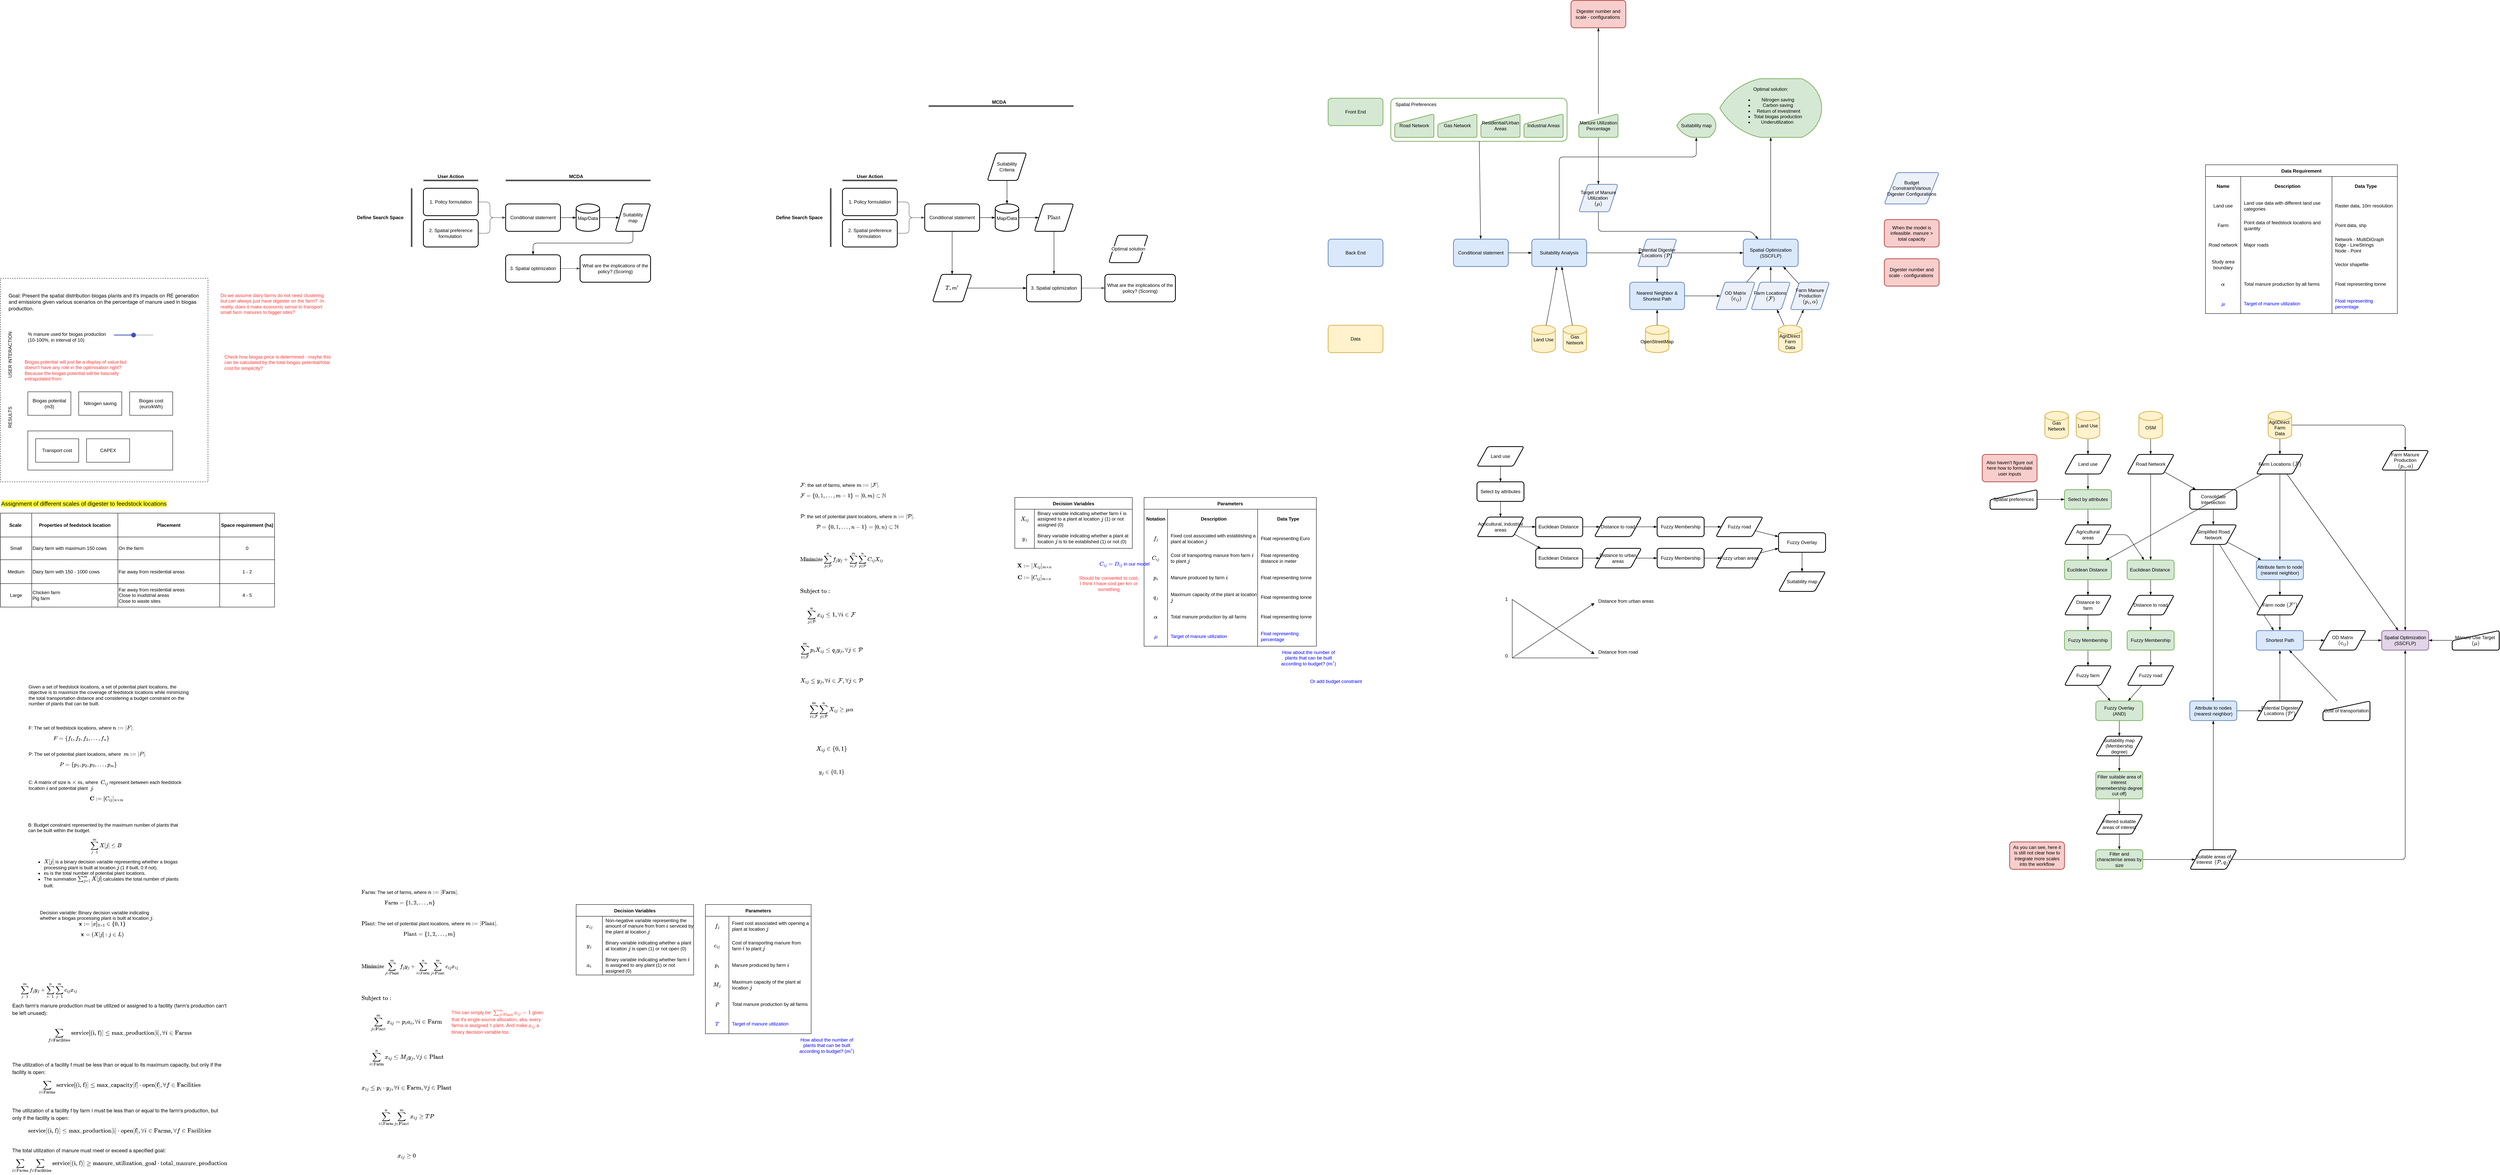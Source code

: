 <mxfile>
    <diagram id="yxhIGMW8OohsdPnCvQMu" name="Page-1">
        <mxGraphModel dx="2005" dy="1573" grid="1" gridSize="10" guides="0" tooltips="1" connect="0" arrows="1" fold="1" page="1" pageScale="1" pageWidth="1100" pageHeight="850" math="1" shadow="0">
            <root>
                <mxCell id="0"/>
                <mxCell id="1" parent="0"/>
                <mxCell id="303" value="" style="text;html=1;align=center;verticalAlign=middle;whiteSpace=wrap;rounded=1;strokeColor=#82b366;spacingLeft=2;spacingRight=2;fillColor=none;strokeWidth=2;arcSize=12;" parent="1" vertex="1">
                    <mxGeometry x="2660" y="-110" width="450" height="110" as="geometry"/>
                </mxCell>
                <mxCell id="57" value="&lt;div style=&quot;text-align: left;&quot;&gt;&lt;font face=&quot;Helvetica Neue&quot;&gt;&lt;span style=&quot;font-size: 13px;&quot;&gt;&lt;br&gt;&lt;/span&gt;&lt;/font&gt;&lt;/div&gt;" style="whiteSpace=wrap;html=1;fontFamily=Helvetica;fontSize=12;labelBackgroundColor=none;fillColor=none;dashed=1;" parent="1" vertex="1">
                    <mxGeometry x="-890" y="350" width="530" height="520" as="geometry"/>
                </mxCell>
                <mxCell id="78" value="" style="rounded=0;whiteSpace=wrap;html=1;strokeColor=default;fillColor=none;" parent="1" vertex="1">
                    <mxGeometry x="-820" y="740" width="370" height="100" as="geometry"/>
                </mxCell>
                <mxCell id="3" value="1. Policy formulation" style="text;html=1;align=center;verticalAlign=middle;whiteSpace=wrap;rounded=1;strokeColor=default;spacingLeft=2;spacingRight=2;fillColor=default;strokeWidth=2;arcSize=12;" parent="1" vertex="1">
                    <mxGeometry x="190" y="120" width="140" height="70" as="geometry"/>
                </mxCell>
                <mxCell id="4" value="2. Spatial preference formulation&amp;nbsp;" style="text;html=1;align=center;verticalAlign=middle;whiteSpace=wrap;rounded=1;strokeColor=default;spacingLeft=2;spacingRight=2;fillColor=default;strokeWidth=2;arcSize=12;" parent="1" vertex="1">
                    <mxGeometry x="190" y="200" width="140" height="70" as="geometry"/>
                </mxCell>
                <mxCell id="5" value="Define Search Space" style="text;html=1;align=center;verticalAlign=middle;whiteSpace=wrap;rounded=0;strokeColor=none;spacingLeft=2;spacingRight=2;fontStyle=1" parent="1" vertex="1">
                    <mxGeometry x="10" y="160" width="140" height="70" as="geometry"/>
                </mxCell>
                <mxCell id="26" style="edgeStyle=orthogonalEdgeStyle;html=1;strokeColor=#525252;strokeWidth=1;endArrow=blockThin;endFill=1;rounded=1;" parent="1" source="3" target="10" edge="1">
                    <mxGeometry relative="1" as="geometry">
                        <mxPoint x="560.0" y="155" as="sourcePoint"/>
                        <Array as="points">
                            <mxPoint x="360" y="155"/>
                            <mxPoint x="360" y="195"/>
                        </Array>
                    </mxGeometry>
                </mxCell>
                <mxCell id="27" style="edgeStyle=orthogonalEdgeStyle;html=1;strokeColor=#525252;strokeWidth=1;endArrow=blockThin;endFill=1;rounded=1;" parent="1" source="4" target="10" edge="1">
                    <mxGeometry relative="1" as="geometry">
                        <mxPoint x="560.0" y="235" as="sourcePoint"/>
                        <Array as="points">
                            <mxPoint x="360" y="235"/>
                            <mxPoint x="360" y="195"/>
                        </Array>
                    </mxGeometry>
                </mxCell>
                <mxCell id="28" style="edgeStyle=orthogonalEdgeStyle;rounded=0;html=1;strokeColor=#525252;strokeWidth=1;endArrow=blockThin;endFill=1;elbow=vertical;" parent="1" source="8" target="11" edge="1">
                    <mxGeometry relative="1" as="geometry"/>
                </mxCell>
                <mxCell id="8" value="3. Spatial optimization" style="text;html=1;align=center;verticalAlign=middle;whiteSpace=wrap;rounded=1;strokeColor=default;spacingLeft=2;spacingRight=2;fillColor=default;strokeWidth=2;arcSize=12;" parent="1" vertex="1">
                    <mxGeometry x="400" y="290" width="140" height="70" as="geometry"/>
                </mxCell>
                <mxCell id="37" style="edgeStyle=none;rounded=1;html=1;endArrow=blockThin;endFill=1;" parent="1" source="10" target="36" edge="1">
                    <mxGeometry relative="1" as="geometry"/>
                </mxCell>
                <mxCell id="10" value="Conditional statement" style="text;html=1;align=center;verticalAlign=middle;whiteSpace=wrap;rounded=1;strokeColor=default;spacingLeft=2;spacingRight=2;fillColor=default;strokeWidth=2;arcSize=12;" parent="1" vertex="1">
                    <mxGeometry x="400" y="160" width="140" height="70" as="geometry"/>
                </mxCell>
                <mxCell id="11" value="What are the implications of the policy? (Scoring)" style="text;html=1;align=center;verticalAlign=middle;whiteSpace=wrap;rounded=1;strokeColor=default;spacingLeft=2;spacingRight=2;fillColor=default;strokeWidth=2;arcSize=12;" parent="1" vertex="1">
                    <mxGeometry x="590" y="290" width="180" height="70" as="geometry"/>
                </mxCell>
                <mxCell id="16" value="" style="endArrow=none;html=1;strokeWidth=4;strokeColor=#525252;" parent="1" edge="1">
                    <mxGeometry width="50" height="50" relative="1" as="geometry">
                        <mxPoint x="160" y="270" as="sourcePoint"/>
                        <mxPoint x="160" y="120" as="targetPoint"/>
                    </mxGeometry>
                </mxCell>
                <mxCell id="17" value="" style="endArrow=none;html=1;strokeWidth=4;strokeColor=#525252;" parent="1" edge="1">
                    <mxGeometry width="50" height="50" relative="1" as="geometry">
                        <mxPoint x="190" y="100" as="sourcePoint"/>
                        <mxPoint x="330" y="100" as="targetPoint"/>
                    </mxGeometry>
                </mxCell>
                <mxCell id="18" value="User Action" style="text;html=1;align=center;verticalAlign=middle;whiteSpace=wrap;rounded=0;strokeColor=none;spacingLeft=2;spacingRight=2;fontStyle=1" parent="1" vertex="1">
                    <mxGeometry x="190" y="80" width="140" height="20" as="geometry"/>
                </mxCell>
                <mxCell id="29" value="" style="endArrow=none;html=1;strokeWidth=4;strokeColor=#525252;" parent="1" edge="1">
                    <mxGeometry width="50" height="50" relative="1" as="geometry">
                        <mxPoint x="400.0" y="100" as="sourcePoint"/>
                        <mxPoint x="770" y="100" as="targetPoint"/>
                    </mxGeometry>
                </mxCell>
                <mxCell id="30" value="MCDA" style="text;html=1;align=center;verticalAlign=middle;whiteSpace=wrap;rounded=0;strokeColor=none;spacingLeft=2;spacingRight=2;fontStyle=1" parent="1" vertex="1">
                    <mxGeometry x="440" y="80" width="280" height="20" as="geometry"/>
                </mxCell>
                <mxCell id="40" style="edgeStyle=none;rounded=1;html=1;endArrow=blockThin;endFill=1;" parent="1" source="31" target="8" edge="1">
                    <mxGeometry relative="1" as="geometry">
                        <Array as="points">
                            <mxPoint x="725" y="260"/>
                            <mxPoint x="470" y="260"/>
                        </Array>
                    </mxGeometry>
                </mxCell>
                <mxCell id="31" value="&lt;span style=&quot;color: rgb(0, 0, 0); font-family: Helvetica; font-size: 12px; font-style: normal; font-variant-ligatures: normal; font-variant-caps: normal; font-weight: 400; letter-spacing: normal; orphans: 2; text-align: center; text-indent: 0px; text-transform: none; widows: 2; word-spacing: 0px; -webkit-text-stroke-width: 0px; background-color: rgb(255, 255, 255); text-decoration-thickness: initial; text-decoration-style: initial; text-decoration-color: initial; float: none; display: inline !important;&quot;&gt;Suitability &lt;br&gt;map&lt;/span&gt;" style="shape=parallelogram;html=1;strokeWidth=2;perimeter=parallelogramPerimeter;whiteSpace=wrap;rounded=1;arcSize=12;size=0.23;" parent="1" vertex="1">
                    <mxGeometry x="680" y="160" width="90" height="70" as="geometry"/>
                </mxCell>
                <mxCell id="39" value="" style="edgeStyle=none;rounded=1;html=1;endArrow=blockThin;endFill=1;" parent="1" source="36" target="31" edge="1">
                    <mxGeometry relative="1" as="geometry"/>
                </mxCell>
                <mxCell id="36" value="Map/Data" style="strokeWidth=2;html=1;shape=mxgraph.flowchart.database;whiteSpace=wrap;spacingTop=4;" parent="1" vertex="1">
                    <mxGeometry x="580" y="160" width="60" height="70" as="geometry"/>
                </mxCell>
                <mxCell id="41" value="Given a set of feedstock locations, a set of potential plant locations, the objective is to maximize the coverage of feedstock locations while minimizing the total transportation distance and considering a budget constraint on the number of plants that can be built.&amp;nbsp;" style="text;html=1;strokeColor=none;fillColor=none;align=left;verticalAlign=middle;whiteSpace=wrap;rounded=0;" parent="1" vertex="1">
                    <mxGeometry x="-820" y="1370" width="430" height="90" as="geometry"/>
                </mxCell>
                <mxCell id="43" value="&lt;font style=&quot;font-size: 12px;&quot;&gt;&lt;font style=&quot;font-size: 12px;&quot;&gt;&lt;span style=&quot;&quot;&gt;&lt;font style=&quot;font-size: 12px;&quot;&gt;F: The set of feedstock locations, where \(n:=|F| \). \[ F = \{f_1, f_2, f_3, \ldots, f_n\}\]&lt;/font&gt;&lt;/span&gt;&lt;/font&gt;&lt;span id=&quot;docs-internal-guid-d7d6a5e9-7fff-3747-1d99-b8a17d7eb3a2&quot;&gt;&lt;span style=&quot;font-family: Barlow, sans-serif; background-color: transparent; font-variant-numeric: normal; font-variant-east-asian: normal; vertical-align: baseline;&quot;&gt;&lt;br&gt;&lt;/span&gt;&lt;/span&gt;&lt;/font&gt;" style="text;html=1;strokeColor=none;fillColor=none;align=left;verticalAlign=middle;whiteSpace=wrap;rounded=0;" parent="1" vertex="1">
                    <mxGeometry x="-820" y="1500" width="400" height="50" as="geometry"/>
                </mxCell>
                <mxCell id="44" value="P: The set of potential plant locations, where&amp;nbsp;&lt;span style=&quot;&quot;&gt;&amp;nbsp;\(m:=|P| \).&amp;nbsp;&lt;/span&gt;&lt;span style=&quot;&quot;&gt;\[ P = \{p_1, p_2, p_3, \ldots, p_m\}\]&lt;/span&gt;" style="text;html=1;strokeColor=none;fillColor=none;align=left;verticalAlign=middle;whiteSpace=wrap;rounded=0;fontSize=12;" parent="1" vertex="1">
                    <mxGeometry x="-820" y="1570" width="400" height="30" as="geometry"/>
                </mxCell>
                <mxCell id="45" value="&lt;font style=&quot;font-size: 12px;&quot;&gt;C: A matrix of size&amp;nbsp;&lt;span style=&quot;&quot;&gt;\( n \times m \)&lt;/span&gt;, where&amp;nbsp;&lt;span style=&quot;&quot;&gt;&amp;nbsp;\(C_{ij}\) represent between each feedstock location&amp;nbsp;&lt;/span&gt;\( i \) and potential&lt;span style=&quot;&quot;&gt;&amp;nbsp;plant&amp;nbsp;&amp;nbsp;&lt;/span&gt;&lt;span style=&quot;&quot;&gt;\( j \)&lt;/span&gt;&lt;span style=&quot;&quot;&gt;.&lt;br&gt;&lt;/span&gt;&lt;span style=&quot;&quot;&gt;\[\mathbf{C}:=[C_{ij}]_{n\times m}\]&lt;/span&gt;&lt;/font&gt;&lt;span style=&quot;&quot;&gt;&lt;br&gt;&lt;/span&gt;" style="text;html=1;strokeColor=none;fillColor=none;align=left;verticalAlign=middle;whiteSpace=wrap;rounded=0;fontSize=12;" parent="1" vertex="1">
                    <mxGeometry x="-820" y="1650" width="400" height="44.44" as="geometry"/>
                </mxCell>
                <mxCell id="51" value="&lt;div style=&quot;text-align: left;&quot;&gt;&lt;span style=&quot;background-color: initial;&quot;&gt;B: Budget constraint represented by the maximum number of plants that can be built within the budget.&amp;nbsp;&lt;/span&gt;&lt;/div&gt;&lt;font style=&quot;font-size: 12px;&quot;&gt;&lt;span id=&quot;docs-internal-guid-def9f7a5-7fff-8f22-0a7a-3c3afaaced15&quot;&gt;&lt;p style=&quot;text-align: left; line-height: 1.38; margin-top: 0pt; margin-bottom: 0pt;&quot; dir=&quot;ltr&quot;&gt;&lt;span style=&quot;font-family: Barlow, sans-serif; background-color: transparent; font-variant-numeric: normal; font-variant-east-asian: normal; vertical-align: baseline;&quot;&gt;&lt;font style=&quot;font-size: 12px;&quot;&gt;\[ \sum_{j=1}^{m} X[j] \leq B \]&lt;/font&gt;&lt;/span&gt;&lt;/p&gt;&lt;p style=&quot;line-height:1.38;margin-top:0pt;margin-bottom:0pt;&quot; dir=&quot;ltr&quot;&gt;&lt;/p&gt;&lt;ul&gt;&lt;li style=&quot;text-align: left;&quot;&gt;&lt;span style=&quot;font-family: Barlow, sans-serif; color: rgb(0, 0, 0); background-color: transparent; font-weight: 400; font-style: normal; font-variant: normal; text-decoration: none; vertical-align: baseline;&quot;&gt;\(X[j]\) is a binary decision variable representing whether a biogas processing plant is built at location \(j\) (1 if built, 0 if not).&lt;/span&gt;&lt;/li&gt;&lt;li style=&quot;text-align: left;&quot;&gt;&lt;span style=&quot;font-family: Barlow, sans-serif; color: rgb(0, 0, 0); background-color: transparent; font-weight: 400; font-style: normal; font-variant: normal; text-decoration: none; vertical-align: baseline;&quot;&gt;\(m\) is the total number of potential plant locations.&lt;/span&gt;&lt;/li&gt;&lt;li style=&quot;text-align: left;&quot;&gt;&lt;span style=&quot;font-family: Barlow, sans-serif; color: rgb(0, 0, 0); background-color: transparent; font-weight: 400; font-style: normal; font-variant: normal; text-decoration: none; vertical-align: baseline;&quot;&gt;The summation \(\sum_{j=1}^{m} X[j]\) calculates the total number of plants built.&lt;/span&gt;&lt;/li&gt;&lt;/ul&gt;&lt;p&gt;&lt;/p&gt;&lt;p style=&quot;line-height:1.38;margin-top:0pt;margin-bottom:0pt;&quot; dir=&quot;ltr&quot;&gt;&lt;span style=&quot;font-family: Barlow, sans-serif; background-color: transparent; font-variant-numeric: normal; font-variant-east-asian: normal; vertical-align: baseline;&quot;&gt;&lt;font style=&quot;font-size: 12px;&quot;&gt;&lt;span id=&quot;docs-internal-guid-fa30f236-7fff-2b56-960d-c291ab59fe8a&quot;&gt;&lt;/span&gt;&lt;/font&gt;&lt;/span&gt;&lt;/p&gt;&lt;/span&gt;&lt;/font&gt;" style="text;html=1;strokeColor=none;fillColor=none;align=center;verticalAlign=middle;whiteSpace=wrap;rounded=0;fontSize=12;" parent="1" vertex="1">
                    <mxGeometry x="-820" y="1750" width="400" height="160" as="geometry"/>
                </mxCell>
                <mxCell id="54" value="&lt;div style=&quot;text-align: left;&quot;&gt;&lt;font style=&quot;font-size: 12px;&quot;&gt;&lt;span style=&quot;background-color: initial;&quot;&gt;Decision variable:&amp;nbsp;&lt;/span&gt;&lt;span style=&quot;background-color: initial;&quot; id=&quot;docs-internal-guid-231e80e5-7fff-9483-0301-b8710d62df2a&quot;&gt;&lt;span style=&quot;background-color: transparent; font-variant-numeric: normal; font-variant-east-asian: normal; vertical-align: baseline;&quot;&gt;Binary decision variable indicating whether a biogas processing plant is built at location \(j\).&lt;/span&gt;&lt;/span&gt;&lt;/font&gt;&lt;/div&gt;&lt;font style=&quot;font-size: 12px;&quot;&gt;&lt;span style=&quot;text-align: left;&quot;&gt;\(\mathbf{x}:=[x]_{3\times 1} \in&amp;nbsp; \left \{0, 1\right \}\)&lt;br&gt;&lt;/span&gt;&lt;span style=&quot;&quot; id=&quot;docs-internal-guid-3de9233c-7fff-b12f-bd91-92c39c13ba9c&quot;&gt;&lt;p style=&quot;line-height: 1.38; margin-top: 0pt; margin-bottom: 0pt;&quot; dir=&quot;ltr&quot;&gt;&lt;span style=&quot;font-family: Barlow, sans-serif; background-color: transparent; font-variant-numeric: normal; font-variant-east-asian: normal; vertical-align: baseline;&quot;&gt;\[ \mathbf{x} = (X[j] : j \in L)\]&lt;/span&gt;&lt;/p&gt;&lt;/span&gt;&lt;/font&gt;" style="text;html=1;strokeColor=none;fillColor=none;align=center;verticalAlign=middle;whiteSpace=wrap;rounded=0;fontSize=12;" parent="1" vertex="1">
                    <mxGeometry x="-790" y="1970" width="320" height="70" as="geometry"/>
                </mxCell>
                <mxCell id="58" value="&lt;div style=&quot;text-align: left;&quot;&gt;&lt;font face=&quot;Helvetica Neue&quot;&gt;&lt;span style=&quot;font-size: 13px;&quot;&gt;Goal: Present the spatial distribution biogas plants and it's impacts on RE generation and emissions given various scenarios on the percentage of manure used in biogas production.&amp;nbsp;&lt;/span&gt;&lt;/font&gt;&lt;/div&gt;" style="text;html=1;strokeColor=none;fillColor=none;align=center;verticalAlign=middle;whiteSpace=wrap;rounded=0;labelBackgroundColor=none;fontFamily=Helvetica;fontSize=12;" parent="1" vertex="1">
                    <mxGeometry x="-870" y="370" width="500" height="80" as="geometry"/>
                </mxCell>
                <mxCell id="64" value="" style="dashed=0;verticalLabelPosition=bottom;verticalAlign=top;align=center;shape=mxgraph.gmdl.slider2;barPos=50;strokeColor=#3F51B5;opacity=100;strokeWidth=2;fillColor=#3F51B5;handleSize=10;shadow=0;labelBackgroundColor=none;fontFamily=Helvetica;fontSize=12;" parent="1" vertex="1">
                    <mxGeometry x="-600" y="490" width="100" height="10" as="geometry"/>
                </mxCell>
                <mxCell id="67" value="USER INTERACTION" style="text;html=1;strokeColor=none;fillColor=none;align=center;verticalAlign=middle;whiteSpace=wrap;rounded=0;dashed=1;labelBackgroundColor=none;fontFamily=Helvetica;fontSize=12;rotation=270;" parent="1" vertex="1">
                    <mxGeometry x="-930" y="530" width="130" height="30" as="geometry"/>
                </mxCell>
                <mxCell id="70" value="% manure used for biogas production&lt;br&gt;&lt;div style=&quot;text-align: left;&quot;&gt;&lt;span style=&quot;background-color: initial;&quot;&gt;(10-100%, in interval of 10)&lt;/span&gt;&lt;/div&gt;" style="text;html=1;strokeColor=none;fillColor=none;align=center;verticalAlign=middle;whiteSpace=wrap;rounded=0;dashed=1;labelBackgroundColor=none;fontFamily=Helvetica;fontSize=12;" parent="1" vertex="1">
                    <mxGeometry x="-830" y="480" width="220" height="40" as="geometry"/>
                </mxCell>
                <mxCell id="71" value="RESULTS" style="text;html=1;strokeColor=none;fillColor=none;align=center;verticalAlign=middle;whiteSpace=wrap;rounded=0;dashed=1;labelBackgroundColor=none;fontFamily=Helvetica;fontSize=12;rotation=270;" parent="1" vertex="1">
                    <mxGeometry x="-930" y="690" width="130" height="30" as="geometry"/>
                </mxCell>
                <mxCell id="72" value="Biogas potential (m3)" style="text;html=1;strokeColor=default;fillColor=none;align=center;verticalAlign=middle;whiteSpace=wrap;rounded=0;" parent="1" vertex="1">
                    <mxGeometry x="-820" y="640" width="110" height="60" as="geometry"/>
                </mxCell>
                <mxCell id="74" value="Nitrogen saving" style="text;html=1;strokeColor=default;fillColor=none;align=center;verticalAlign=middle;whiteSpace=wrap;rounded=0;" parent="1" vertex="1">
                    <mxGeometry x="-690" y="640" width="110" height="60" as="geometry"/>
                </mxCell>
                <mxCell id="75" value="Biogas cost (euro/kWh)" style="text;html=1;strokeColor=default;fillColor=none;align=center;verticalAlign=middle;whiteSpace=wrap;rounded=0;" parent="1" vertex="1">
                    <mxGeometry x="-560" y="640" width="110" height="60" as="geometry"/>
                </mxCell>
                <mxCell id="76" value="Transport cost" style="text;html=1;strokeColor=default;fillColor=none;align=center;verticalAlign=middle;whiteSpace=wrap;rounded=0;" parent="1" vertex="1">
                    <mxGeometry x="-800" y="760" width="110" height="60" as="geometry"/>
                </mxCell>
                <mxCell id="77" value="CAPEX" style="text;html=1;strokeColor=default;fillColor=none;align=center;verticalAlign=middle;whiteSpace=wrap;rounded=0;" parent="1" vertex="1">
                    <mxGeometry x="-670" y="760" width="110" height="60" as="geometry"/>
                </mxCell>
                <mxCell id="141" value="" style="childLayout=tableLayout;recursiveResize=0;shadow=0;fillColor=none;strokeColor=default;" parent="1" vertex="1">
                    <mxGeometry x="-890" y="950" width="700" height="240" as="geometry"/>
                </mxCell>
                <mxCell id="142" value="" style="shape=tableRow;horizontal=0;startSize=0;swimlaneHead=0;swimlaneBody=0;top=0;left=0;bottom=0;right=0;dropTarget=0;collapsible=0;recursiveResize=0;expand=0;fontStyle=0;fillColor=none;strokeColor=inherit;" parent="141" vertex="1">
                    <mxGeometry width="700" height="61" as="geometry"/>
                </mxCell>
                <mxCell id="143" value="Scale&amp;nbsp;" style="connectable=0;recursiveResize=0;strokeColor=inherit;fillColor=none;align=center;whiteSpace=wrap;html=1;fontStyle=1" parent="142" vertex="1">
                    <mxGeometry width="80" height="61" as="geometry">
                        <mxRectangle width="80" height="61" as="alternateBounds"/>
                    </mxGeometry>
                </mxCell>
                <mxCell id="144" value="Properties of feedstock location" style="connectable=0;recursiveResize=0;strokeColor=inherit;fillColor=none;align=center;whiteSpace=wrap;html=1;fontStyle=1" parent="142" vertex="1">
                    <mxGeometry x="80" width="220" height="61" as="geometry">
                        <mxRectangle width="220" height="61" as="alternateBounds"/>
                    </mxGeometry>
                </mxCell>
                <mxCell id="145" value="Placement" style="connectable=0;recursiveResize=0;strokeColor=inherit;fillColor=none;align=center;whiteSpace=wrap;html=1;fontStyle=1" parent="142" vertex="1">
                    <mxGeometry x="300" width="260" height="61" as="geometry">
                        <mxRectangle width="260" height="61" as="alternateBounds"/>
                    </mxGeometry>
                </mxCell>
                <mxCell id="159" value="Space requirement (ha)" style="connectable=0;recursiveResize=0;strokeColor=inherit;fillColor=none;align=center;whiteSpace=wrap;html=1;fontStyle=1" parent="142" vertex="1">
                    <mxGeometry x="560" width="140" height="61" as="geometry">
                        <mxRectangle width="140" height="61" as="alternateBounds"/>
                    </mxGeometry>
                </mxCell>
                <mxCell id="146" style="shape=tableRow;horizontal=0;startSize=0;swimlaneHead=0;swimlaneBody=0;top=0;left=0;bottom=0;right=0;dropTarget=0;collapsible=0;recursiveResize=0;expand=0;fontStyle=0;fillColor=none;strokeColor=inherit;" parent="141" vertex="1">
                    <mxGeometry y="61" width="700" height="58" as="geometry"/>
                </mxCell>
                <mxCell id="147" value="Small" style="connectable=0;recursiveResize=0;strokeColor=inherit;fillColor=none;align=center;whiteSpace=wrap;html=1;" parent="146" vertex="1">
                    <mxGeometry width="80" height="58" as="geometry">
                        <mxRectangle width="80" height="58" as="alternateBounds"/>
                    </mxGeometry>
                </mxCell>
                <mxCell id="148" value="Dairy farm with maximum 150 cows" style="connectable=0;recursiveResize=0;strokeColor=inherit;fillColor=none;align=left;whiteSpace=wrap;html=1;" parent="146" vertex="1">
                    <mxGeometry x="80" width="220" height="58" as="geometry">
                        <mxRectangle width="220" height="58" as="alternateBounds"/>
                    </mxGeometry>
                </mxCell>
                <mxCell id="149" value="On the farm" style="connectable=0;recursiveResize=0;strokeColor=inherit;fillColor=none;align=left;whiteSpace=wrap;html=1;" parent="146" vertex="1">
                    <mxGeometry x="300" width="260" height="58" as="geometry">
                        <mxRectangle width="260" height="58" as="alternateBounds"/>
                    </mxGeometry>
                </mxCell>
                <mxCell id="160" value="0" style="connectable=0;recursiveResize=0;strokeColor=inherit;fillColor=none;align=center;whiteSpace=wrap;html=1;" parent="146" vertex="1">
                    <mxGeometry x="560" width="140" height="58" as="geometry">
                        <mxRectangle width="140" height="58" as="alternateBounds"/>
                    </mxGeometry>
                </mxCell>
                <mxCell id="150" style="shape=tableRow;horizontal=0;startSize=0;swimlaneHead=0;swimlaneBody=0;top=0;left=0;bottom=0;right=0;dropTarget=0;collapsible=0;recursiveResize=0;expand=0;fontStyle=0;fillColor=none;strokeColor=inherit;" parent="141" vertex="1">
                    <mxGeometry y="119" width="700" height="61" as="geometry"/>
                </mxCell>
                <mxCell id="151" value="Medium" style="connectable=0;recursiveResize=0;strokeColor=inherit;fillColor=none;align=center;whiteSpace=wrap;html=1;" parent="150" vertex="1">
                    <mxGeometry width="80" height="61" as="geometry">
                        <mxRectangle width="80" height="61" as="alternateBounds"/>
                    </mxGeometry>
                </mxCell>
                <mxCell id="152" value="Dairy farm with 150 - 1000 cows" style="connectable=0;recursiveResize=0;strokeColor=inherit;fillColor=none;align=left;whiteSpace=wrap;html=1;" parent="150" vertex="1">
                    <mxGeometry x="80" width="220" height="61" as="geometry">
                        <mxRectangle width="220" height="61" as="alternateBounds"/>
                    </mxGeometry>
                </mxCell>
                <mxCell id="153" value="Far away from residential areas" style="connectable=0;recursiveResize=0;strokeColor=inherit;fillColor=none;align=left;whiteSpace=wrap;html=1;" parent="150" vertex="1">
                    <mxGeometry x="300" width="260" height="61" as="geometry">
                        <mxRectangle width="260" height="61" as="alternateBounds"/>
                    </mxGeometry>
                </mxCell>
                <mxCell id="161" value="1 - 2" style="connectable=0;recursiveResize=0;strokeColor=inherit;fillColor=none;align=center;whiteSpace=wrap;html=1;" parent="150" vertex="1">
                    <mxGeometry x="560" width="140" height="61" as="geometry">
                        <mxRectangle width="140" height="61" as="alternateBounds"/>
                    </mxGeometry>
                </mxCell>
                <mxCell id="155" style="shape=tableRow;horizontal=0;startSize=0;swimlaneHead=0;swimlaneBody=0;top=0;left=0;bottom=0;right=0;dropTarget=0;collapsible=0;recursiveResize=0;expand=0;fontStyle=0;fillColor=none;strokeColor=inherit;" parent="141" vertex="1">
                    <mxGeometry y="180" width="700" height="60" as="geometry"/>
                </mxCell>
                <mxCell id="156" value="Large" style="connectable=0;recursiveResize=0;strokeColor=inherit;fillColor=none;align=center;whiteSpace=wrap;html=1;" parent="155" vertex="1">
                    <mxGeometry width="80" height="60" as="geometry">
                        <mxRectangle width="80" height="60" as="alternateBounds"/>
                    </mxGeometry>
                </mxCell>
                <mxCell id="157" value="Chicken farm&lt;br&gt;Pig farm" style="connectable=0;recursiveResize=0;strokeColor=inherit;fillColor=none;align=left;whiteSpace=wrap;html=1;" parent="155" vertex="1">
                    <mxGeometry x="80" width="220" height="60" as="geometry">
                        <mxRectangle width="220" height="60" as="alternateBounds"/>
                    </mxGeometry>
                </mxCell>
                <mxCell id="158" value="Far away from residential areas&lt;br&gt;Close to inudstrial areas&lt;br&gt;Close to waste sites" style="connectable=0;recursiveResize=0;strokeColor=inherit;fillColor=none;align=left;whiteSpace=wrap;html=1;" parent="155" vertex="1">
                    <mxGeometry x="300" width="260" height="60" as="geometry">
                        <mxRectangle width="260" height="60" as="alternateBounds"/>
                    </mxGeometry>
                </mxCell>
                <mxCell id="162" value="4 - 5" style="connectable=0;recursiveResize=0;strokeColor=inherit;fillColor=none;align=center;whiteSpace=wrap;html=1;" parent="155" vertex="1">
                    <mxGeometry x="560" width="140" height="60" as="geometry">
                        <mxRectangle width="140" height="60" as="alternateBounds"/>
                    </mxGeometry>
                </mxCell>
                <mxCell id="154" value="Assignment of different scales of digester to feedstock locations" style="text;html=1;strokeColor=none;fillColor=none;align=left;verticalAlign=middle;whiteSpace=wrap;rounded=0;fontSize=15;labelBackgroundColor=#FFFF33;" parent="1" vertex="1">
                    <mxGeometry x="-890" y="910" width="520" height="30" as="geometry"/>
                </mxCell>
                <mxCell id="163" value="Do we assume dairy farms do not need clustering but can always just have digester on the farm? -In reality, does it make economic sense to transport small farm manures to bigger sites?&amp;nbsp;" style="text;html=1;strokeColor=none;fillColor=none;align=left;verticalAlign=middle;whiteSpace=wrap;rounded=0;labelBackgroundColor=none;fontSize=12;fontColor=#FF3333;" parent="1" vertex="1">
                    <mxGeometry x="-330" y="350" width="280" height="130" as="geometry"/>
                </mxCell>
                <mxCell id="164" value="Check how biogas price is determined - maybe this can be calculated by the total biogas potential/total cost for simplicity?" style="text;html=1;strokeColor=none;fillColor=none;align=left;verticalAlign=middle;whiteSpace=wrap;rounded=0;labelBackgroundColor=none;fontSize=12;fontColor=#FF3333;" parent="1" vertex="1">
                    <mxGeometry x="-320" y="520" width="280" height="90" as="geometry"/>
                </mxCell>
                <mxCell id="165" value="Biogas potential will just be a display of value but doesn't have any role in the optimisation right? Because the biogas potential will be bascially extrapolated from&amp;nbsp;" style="text;html=1;strokeColor=none;fillColor=none;align=left;verticalAlign=middle;whiteSpace=wrap;rounded=0;labelBackgroundColor=none;fontSize=12;fontColor=#FF3333;" parent="1" vertex="1">
                    <mxGeometry x="-830" y="550" width="280" height="70" as="geometry"/>
                </mxCell>
                <mxCell id="167" value="&lt;p style=&quot;margin: 0px; font-variant-numeric: normal; font-variant-east-asian: normal; font-variant-alternates: normal; font-kerning: auto; font-optical-sizing: auto; font-feature-settings: normal; font-variation-settings: normal; font-stretch: normal; font-size: 13px; line-height: normal; font-family: &amp;quot;Helvetica Neue&amp;quot;;&quot; class=&quot;p1&quot;&gt;&lt;br&gt;&lt;/p&gt;&lt;p style=&quot;margin: 0px; font-variant-numeric: normal; font-variant-east-asian: normal; font-variant-alternates: normal; font-kerning: auto; font-optical-sizing: auto; font-feature-settings: normal; font-variation-settings: normal; font-stretch: normal; font-size: 13px; line-height: normal; font-family: &amp;quot;Helvetica Neue&amp;quot;;&quot; class=&quot;p1&quot;&gt;\(\text{Subject to}:\)&lt;/p&gt;&lt;p style=&quot;margin: 0px; font-variant-numeric: normal; font-variant-east-asian: normal; font-variant-alternates: normal; font-kerning: auto; font-optical-sizing: auto; font-feature-settings: normal; font-variation-settings: normal; font-stretch: normal; font-size: 13px; line-height: normal; font-family: &amp;quot;Helvetica Neue&amp;quot;;&quot; class=&quot;p1&quot;&gt;&lt;br&gt;&lt;/p&gt;&lt;p style=&quot;margin: 0px; font-variant-numeric: normal; font-variant-east-asian: normal; font-variant-alternates: normal; font-kerning: auto; font-optical-sizing: auto; font-feature-settings: normal; font-variation-settings: normal; font-stretch: normal; font-size: 13px; line-height: normal; font-family: &amp;quot;Helvetica Neue&amp;quot;;&quot; class=&quot;p1&quot;&gt;\[\sum_{j \in \mathcal{P}}^{n} x_{ij} \le 1, \forall i \in \mathcal{F} \]&lt;/p&gt;&lt;p style=&quot;margin: 0px; font-variant-numeric: normal; font-variant-east-asian: normal; font-variant-alternates: normal; font-kerning: auto; font-optical-sizing: auto; font-feature-settings: normal; font-variation-settings: normal; font-stretch: normal; font-size: 13px; line-height: normal; font-family: &amp;quot;Helvetica Neue&amp;quot;;&quot; class=&quot;p1&quot;&gt;&lt;br&gt;&lt;/p&gt;&lt;p style=&quot;margin: 0px; font-variant-numeric: normal; font-variant-east-asian: normal; font-variant-alternates: normal; font-kerning: auto; font-optical-sizing: auto; font-feature-settings: normal; font-variation-settings: normal; font-stretch: normal; font-size: 13px; line-height: normal; font-family: &amp;quot;Helvetica Neue&amp;quot;;&quot; class=&quot;p1&quot;&gt;\[\sum_{i \in \mathcal{F}}^{m} p_i X_{ij} \leq q_j y_j, \forall j \in \mathcal{P} \]&lt;/p&gt;&lt;p style=&quot;margin: 0px; font-variant-numeric: normal; font-variant-east-asian: normal; font-variant-alternates: normal; font-kerning: auto; font-optical-sizing: auto; font-feature-settings: normal; font-variation-settings: normal; font-stretch: normal; font-size: 13px; line-height: normal; font-family: &amp;quot;Helvetica Neue&amp;quot;;&quot; class=&quot;p1&quot;&gt;&lt;br&gt;&lt;/p&gt;&lt;p style=&quot;margin: 0px; font-variant-numeric: normal; font-variant-east-asian: normal; font-variant-alternates: normal; font-kerning: auto; font-optical-sizing: auto; font-feature-settings: normal; font-variation-settings: normal; font-stretch: normal; font-size: 13px; line-height: normal; font-family: &amp;quot;Helvetica Neue&amp;quot;;&quot; class=&quot;p1&quot;&gt;\[X_{ij} \leq y_j, \forall i \in \mathcal{F}, \forall j \in \mathcal{P} \]&lt;/p&gt;&lt;p style=&quot;margin: 0px; font-variant-numeric: normal; font-variant-east-asian: normal; font-variant-alternates: normal; font-kerning: auto; font-optical-sizing: auto; font-feature-settings: normal; font-variation-settings: normal; font-stretch: normal; font-size: 13px; line-height: normal; font-family: &amp;quot;Helvetica Neue&amp;quot;;&quot; class=&quot;p1&quot;&gt;&lt;br&gt;&lt;/p&gt;&lt;p style=&quot;margin: 0px; font-variant-numeric: normal; font-variant-east-asian: normal; font-variant-alternates: normal; font-kerning: auto; font-optical-sizing: auto; font-feature-settings: normal; font-variation-settings: normal; font-stretch: normal; font-size: 13px; line-height: normal; font-family: &amp;quot;Helvetica Neue&amp;quot;;&quot; class=&quot;p1&quot;&gt;\[\sum_{i \in \mathcal{F}}^{m} \sum_{j \in \mathcal{P}}^{n} X_{ij} \geq \mu \alpha\]&lt;br&gt;&lt;/p&gt;&lt;p style=&quot;margin: 0px; font-variant-numeric: normal; font-variant-east-asian: normal; font-variant-alternates: normal; font-kerning: auto; font-optical-sizing: auto; font-feature-settings: normal; font-variation-settings: normal; font-stretch: normal; font-size: 13px; line-height: normal; font-family: &amp;quot;Helvetica Neue&amp;quot;;&quot; class=&quot;p1&quot;&gt;&lt;br&gt;&lt;/p&gt;&lt;p style=&quot;margin: 0px; font-variant-numeric: normal; font-variant-east-asian: normal; font-variant-alternates: normal; font-kerning: auto; font-optical-sizing: auto; font-feature-settings: normal; font-variation-settings: normal; font-stretch: normal; font-size: 13px; line-height: normal; font-family: &amp;quot;Helvetica Neue&amp;quot;;&quot; class=&quot;p1&quot;&gt;\[X_{ij} \in \left \{0,1 \right\} \]&lt;/p&gt;&lt;p style=&quot;margin: 0px; font-variant-numeric: normal; font-variant-east-asian: normal; font-variant-alternates: normal; font-kerning: auto; font-optical-sizing: auto; font-feature-settings: normal; font-variation-settings: normal; font-stretch: normal; font-size: 13px; line-height: normal; font-family: &amp;quot;Helvetica Neue&amp;quot;;&quot; class=&quot;p1&quot;&gt;&lt;br&gt;&lt;/p&gt;&lt;p style=&quot;margin: 0px; font-variant-numeric: normal; font-variant-east-asian: normal; font-variant-alternates: normal; font-kerning: auto; font-optical-sizing: auto; font-feature-settings: normal; font-variation-settings: normal; font-stretch: normal; font-size: 13px; line-height: normal; font-family: &amp;quot;Helvetica Neue&amp;quot;;&quot; class=&quot;p1&quot;&gt;&lt;span style=&quot;font-family: Helvetica; font-size: 12px;&quot;&gt;\[ y_j \in \left \{0,1 \right \}\]&lt;/span&gt;&lt;br&gt;&lt;/p&gt;" style="text;html=1;strokeColor=none;fillColor=none;align=left;verticalAlign=middle;whiteSpace=wrap;rounded=0;" parent="1" vertex="1">
                    <mxGeometry x="1150" y="1170" width="300" height="430" as="geometry"/>
                </mxCell>
                <mxCell id="171" value="&lt;p style=&quot;border-color: var(--border-color); line-height: 1.38; margin-top: 0pt; margin-bottom: 0pt;&quot; dir=&quot;ltr&quot;&gt;&lt;span style=&quot;border-color: var(--border-color); font-family: Barlow, sans-serif; background-color: transparent; font-variant-numeric: normal; font-variant-east-asian: normal; vertical-align: baseline;&quot;&gt;\[ \sum_{j=1}^{m} f_j y_j + \sum_{i=1}^{n} \sum_{j=1}^{m} c_{ij} x_{ij}\]&lt;/span&gt;&lt;/p&gt;&lt;span style=&quot;border-color: var(--border-color); font-family: Barlow, sans-serif;&quot;&gt;&lt;/span&gt;" style="text;html=1;strokeColor=none;fillColor=none;align=left;verticalAlign=middle;whiteSpace=wrap;rounded=0;" parent="1" vertex="1">
                    <mxGeometry x="-840" y="2140" width="170" height="60" as="geometry"/>
                </mxCell>
                <mxCell id="172" value="&lt;p style=&quot;border-color: var(--border-color); line-height: 1.38; margin-top: 0pt; margin-bottom: 0pt;&quot; dir=&quot;ltr&quot;&gt;&lt;span style=&quot;border-color: var(--border-color); font-family: Barlow, sans-serif; background-color: transparent; font-variant-numeric: normal; font-variant-east-asian: normal; vertical-align: baseline;&quot;&gt;\[ \text{Minimize} \sum_{j \in \mathcal{P}}^{n} f_j y_j + \sum_{i \in \mathcal{F}}^{m} \sum_{j \in \mathcal{P}}^{n} C_{ij} X_{ij}\]&lt;/span&gt;&lt;/p&gt;&lt;span style=&quot;border-color: var(--border-color); font-family: Barlow, sans-serif;&quot;&gt;&lt;/span&gt;" style="text;html=1;strokeColor=none;fillColor=none;align=left;verticalAlign=middle;whiteSpace=wrap;rounded=0;" parent="1" vertex="1">
                    <mxGeometry x="1150" y="1030" width="270" height="80" as="geometry"/>
                </mxCell>
                <mxCell id="185" value="Decision Variables" style="shape=table;startSize=30;container=1;collapsible=0;childLayout=tableLayout;fixedRows=1;rowLines=0;fontStyle=1;" parent="1" vertex="1">
                    <mxGeometry x="1700" y="910" width="300" height="130" as="geometry"/>
                </mxCell>
                <mxCell id="186" value="" style="shape=tableRow;horizontal=0;startSize=0;swimlaneHead=0;swimlaneBody=0;top=0;left=0;bottom=0;right=0;collapsible=0;dropTarget=0;fillColor=none;points=[[0,0.5],[1,0.5]];portConstraint=eastwest;" parent="185" vertex="1">
                    <mxGeometry y="30" width="300" height="50" as="geometry"/>
                </mxCell>
                <mxCell id="187" value="\(X_{ij}\)" style="shape=partialRectangle;html=1;whiteSpace=wrap;connectable=0;fillColor=none;top=0;left=0;bottom=0;right=0;overflow=hidden;pointerEvents=1;verticalAlign=middle;" parent="186" vertex="1">
                    <mxGeometry width="50" height="50" as="geometry">
                        <mxRectangle width="50" height="50" as="alternateBounds"/>
                    </mxGeometry>
                </mxCell>
                <mxCell id="188" value="Binary variable indicating whether&amp;nbsp;farm \(i\) is assigned to a plant at location \(j\) (1) or not assigned (0)" style="shape=partialRectangle;html=1;whiteSpace=wrap;connectable=0;fillColor=none;top=0;left=0;bottom=0;right=0;align=left;spacingLeft=6;overflow=hidden;" parent="186" vertex="1">
                    <mxGeometry x="50" width="250" height="50" as="geometry">
                        <mxRectangle width="250" height="50" as="alternateBounds"/>
                    </mxGeometry>
                </mxCell>
                <mxCell id="189" value="" style="shape=tableRow;horizontal=0;startSize=0;swimlaneHead=0;swimlaneBody=0;top=0;left=0;bottom=0;right=0;collapsible=0;dropTarget=0;fillColor=none;points=[[0,0.5],[1,0.5]];portConstraint=eastwest;" parent="185" vertex="1">
                    <mxGeometry y="80" width="300" height="50" as="geometry"/>
                </mxCell>
                <mxCell id="190" value="\(y_{j}\)" style="shape=partialRectangle;html=1;whiteSpace=wrap;connectable=0;fillColor=none;top=0;left=0;bottom=0;right=0;overflow=hidden;" parent="189" vertex="1">
                    <mxGeometry width="50" height="50" as="geometry">
                        <mxRectangle width="50" height="50" as="alternateBounds"/>
                    </mxGeometry>
                </mxCell>
                <mxCell id="191" value="Binary variable indicating whether a plant at location \(j\) is to be established (1) or not (0)&amp;nbsp;" style="shape=partialRectangle;html=1;whiteSpace=wrap;connectable=0;fillColor=none;top=0;left=0;bottom=0;right=0;align=left;spacingLeft=6;overflow=hidden;" parent="189" vertex="1">
                    <mxGeometry x="50" width="250" height="50" as="geometry">
                        <mxRectangle width="250" height="50" as="alternateBounds"/>
                    </mxGeometry>
                </mxCell>
                <mxCell id="204" value="Parameters" style="shape=table;startSize=30;container=1;collapsible=0;childLayout=tableLayout;fixedRows=1;rowLines=0;fontStyle=1;" parent="1" vertex="1">
                    <mxGeometry x="2030" y="910" width="440" height="380" as="geometry"/>
                </mxCell>
                <mxCell id="362" style="shape=tableRow;horizontal=0;startSize=0;swimlaneHead=0;swimlaneBody=0;top=0;left=0;bottom=0;right=0;collapsible=0;dropTarget=0;fillColor=none;points=[[0,0.5],[1,0.5]];portConstraint=eastwest;perimeterSpacing=2;strokeColor=#000000;fontStyle=1" parent="204" vertex="1">
                    <mxGeometry y="30" width="440" height="50" as="geometry"/>
                </mxCell>
                <mxCell id="363" value="Notation" style="shape=partialRectangle;html=1;whiteSpace=wrap;connectable=0;fillColor=none;top=0;left=0;bottom=0;right=0;overflow=hidden;pointerEvents=1;verticalAlign=middle;fontStyle=1;align=center;" parent="362" vertex="1">
                    <mxGeometry width="60" height="50" as="geometry">
                        <mxRectangle width="60" height="50" as="alternateBounds"/>
                    </mxGeometry>
                </mxCell>
                <mxCell id="364" value="Description" style="shape=partialRectangle;html=1;whiteSpace=wrap;connectable=0;fillColor=none;top=0;left=0;bottom=0;right=0;align=center;spacingLeft=6;overflow=hidden;fontStyle=1" parent="362" vertex="1">
                    <mxGeometry x="60" width="230" height="50" as="geometry">
                        <mxRectangle width="230" height="50" as="alternateBounds"/>
                    </mxGeometry>
                </mxCell>
                <mxCell id="365" value="&lt;b&gt;Data Type&lt;/b&gt;" style="shape=partialRectangle;html=1;whiteSpace=wrap;connectable=0;top=0;left=0;bottom=0;right=0;align=center;spacingLeft=6;overflow=hidden;perimeterSpacing=1;fillColor=none;" parent="362" vertex="1">
                    <mxGeometry x="290" width="150" height="50" as="geometry">
                        <mxRectangle width="150" height="50" as="alternateBounds"/>
                    </mxGeometry>
                </mxCell>
                <mxCell id="205" value="" style="shape=tableRow;horizontal=0;startSize=0;swimlaneHead=0;swimlaneBody=0;top=0;left=0;bottom=0;right=0;collapsible=0;dropTarget=0;fillColor=none;points=[[0,0.5],[1,0.5]];portConstraint=eastwest;" parent="204" vertex="1">
                    <mxGeometry y="80" width="440" height="50" as="geometry"/>
                </mxCell>
                <mxCell id="206" value="\(f_{j}\)" style="shape=partialRectangle;html=1;whiteSpace=wrap;connectable=0;fillColor=none;top=0;left=0;bottom=0;right=0;overflow=hidden;pointerEvents=1;verticalAlign=middle;" parent="205" vertex="1">
                    <mxGeometry width="60" height="50" as="geometry">
                        <mxRectangle width="60" height="50" as="alternateBounds"/>
                    </mxGeometry>
                </mxCell>
                <mxCell id="207" value="Fixed cost associated with establishing a plant at location \(j\)" style="shape=partialRectangle;html=1;whiteSpace=wrap;connectable=0;fillColor=none;top=0;left=0;bottom=0;right=0;align=left;spacingLeft=6;overflow=hidden;" parent="205" vertex="1">
                    <mxGeometry x="60" width="230" height="50" as="geometry">
                        <mxRectangle width="230" height="50" as="alternateBounds"/>
                    </mxGeometry>
                </mxCell>
                <mxCell id="356" value="Float representing Euro" style="shape=partialRectangle;html=1;whiteSpace=wrap;connectable=0;fillColor=none;top=0;left=0;bottom=0;right=0;align=left;spacingLeft=6;overflow=hidden;" parent="205" vertex="1">
                    <mxGeometry x="290" width="150" height="50" as="geometry">
                        <mxRectangle width="150" height="50" as="alternateBounds"/>
                    </mxGeometry>
                </mxCell>
                <mxCell id="208" value="" style="shape=tableRow;horizontal=0;startSize=0;swimlaneHead=0;swimlaneBody=0;top=0;left=0;bottom=0;right=0;collapsible=0;dropTarget=0;fillColor=none;points=[[0,0.5],[1,0.5]];portConstraint=eastwest;" parent="204" vertex="1">
                    <mxGeometry y="130" width="440" height="50" as="geometry"/>
                </mxCell>
                <mxCell id="209" value="\(C_{ij}\)" style="shape=partialRectangle;html=1;whiteSpace=wrap;connectable=0;fillColor=none;top=0;left=0;bottom=0;right=0;overflow=hidden;" parent="208" vertex="1">
                    <mxGeometry width="60" height="50" as="geometry">
                        <mxRectangle width="60" height="50" as="alternateBounds"/>
                    </mxGeometry>
                </mxCell>
                <mxCell id="210" value="Cost of transporting manure from farm \(i\) to plant \(j\)" style="shape=partialRectangle;html=1;whiteSpace=wrap;connectable=0;fillColor=none;top=0;left=0;bottom=0;right=0;align=left;spacingLeft=6;overflow=hidden;" parent="208" vertex="1">
                    <mxGeometry x="60" width="230" height="50" as="geometry">
                        <mxRectangle width="230" height="50" as="alternateBounds"/>
                    </mxGeometry>
                </mxCell>
                <mxCell id="357" value="Float representing distance in meter" style="shape=partialRectangle;html=1;whiteSpace=wrap;connectable=0;fillColor=none;top=0;left=0;bottom=0;right=0;align=left;spacingLeft=6;overflow=hidden;" parent="208" vertex="1">
                    <mxGeometry x="290" width="150" height="50" as="geometry">
                        <mxRectangle width="150" height="50" as="alternateBounds"/>
                    </mxGeometry>
                </mxCell>
                <mxCell id="214" style="shape=tableRow;horizontal=0;startSize=0;swimlaneHead=0;swimlaneBody=0;top=0;left=0;bottom=0;right=0;collapsible=0;dropTarget=0;fillColor=none;points=[[0,0.5],[1,0.5]];portConstraint=eastwest;" parent="204" vertex="1">
                    <mxGeometry y="180" width="440" height="50" as="geometry"/>
                </mxCell>
                <mxCell id="215" value="\(p_{i}\)" style="shape=partialRectangle;html=1;whiteSpace=wrap;connectable=0;fillColor=none;top=0;left=0;bottom=0;right=0;overflow=hidden;" parent="214" vertex="1">
                    <mxGeometry width="60" height="50" as="geometry">
                        <mxRectangle width="60" height="50" as="alternateBounds"/>
                    </mxGeometry>
                </mxCell>
                <mxCell id="216" value="Manure produced by farm \(i\)" style="shape=partialRectangle;html=1;whiteSpace=wrap;connectable=0;fillColor=none;top=0;left=0;bottom=0;right=0;align=left;spacingLeft=6;overflow=hidden;" parent="214" vertex="1">
                    <mxGeometry x="60" width="230" height="50" as="geometry">
                        <mxRectangle width="230" height="50" as="alternateBounds"/>
                    </mxGeometry>
                </mxCell>
                <mxCell id="358" value="Float representing tonne" style="shape=partialRectangle;html=1;whiteSpace=wrap;connectable=0;fillColor=none;top=0;left=0;bottom=0;right=0;align=left;spacingLeft=6;overflow=hidden;" parent="214" vertex="1">
                    <mxGeometry x="290" width="150" height="50" as="geometry">
                        <mxRectangle width="150" height="50" as="alternateBounds"/>
                    </mxGeometry>
                </mxCell>
                <mxCell id="217" value="" style="shape=tableRow;horizontal=0;startSize=0;swimlaneHead=0;swimlaneBody=0;top=0;left=0;bottom=0;right=0;collapsible=0;dropTarget=0;fillColor=none;points=[[0,0.5],[1,0.5]];portConstraint=eastwest;" parent="204" vertex="1">
                    <mxGeometry y="230" width="440" height="50" as="geometry"/>
                </mxCell>
                <mxCell id="218" value="\(q_{j}\)" style="shape=partialRectangle;html=1;whiteSpace=wrap;connectable=0;fillColor=none;top=0;left=0;bottom=0;right=0;overflow=hidden;" parent="217" vertex="1">
                    <mxGeometry width="60" height="50" as="geometry">
                        <mxRectangle width="60" height="50" as="alternateBounds"/>
                    </mxGeometry>
                </mxCell>
                <mxCell id="219" value="Maximum capacity of the plant at location \(j\)" style="shape=partialRectangle;html=1;whiteSpace=wrap;connectable=0;fillColor=none;top=0;left=0;bottom=0;right=0;align=left;spacingLeft=6;overflow=hidden;" parent="217" vertex="1">
                    <mxGeometry x="60" width="230" height="50" as="geometry">
                        <mxRectangle width="230" height="50" as="alternateBounds"/>
                    </mxGeometry>
                </mxCell>
                <mxCell id="359" value="Float representing tonne" style="shape=partialRectangle;html=1;whiteSpace=wrap;connectable=0;fillColor=none;top=0;left=0;bottom=0;right=0;align=left;spacingLeft=6;overflow=hidden;" parent="217" vertex="1">
                    <mxGeometry x="290" width="150" height="50" as="geometry">
                        <mxRectangle width="150" height="50" as="alternateBounds"/>
                    </mxGeometry>
                </mxCell>
                <mxCell id="220" style="shape=tableRow;horizontal=0;startSize=0;swimlaneHead=0;swimlaneBody=0;top=0;left=0;bottom=0;right=0;collapsible=0;dropTarget=0;fillColor=none;points=[[0,0.5],[1,0.5]];portConstraint=eastwest;" parent="204" vertex="1">
                    <mxGeometry y="280" width="440" height="50" as="geometry"/>
                </mxCell>
                <mxCell id="221" value="\(\alpha\)" style="shape=partialRectangle;html=1;whiteSpace=wrap;connectable=0;fillColor=none;top=0;left=0;bottom=0;right=0;overflow=hidden;" parent="220" vertex="1">
                    <mxGeometry width="60" height="50" as="geometry">
                        <mxRectangle width="60" height="50" as="alternateBounds"/>
                    </mxGeometry>
                </mxCell>
                <mxCell id="222" value="Total manure production by all farms" style="shape=partialRectangle;html=1;whiteSpace=wrap;connectable=0;fillColor=none;top=0;left=0;bottom=0;right=0;align=left;spacingLeft=6;overflow=hidden;" parent="220" vertex="1">
                    <mxGeometry x="60" width="230" height="50" as="geometry">
                        <mxRectangle width="230" height="50" as="alternateBounds"/>
                    </mxGeometry>
                </mxCell>
                <mxCell id="360" value="Float representing tonne" style="shape=partialRectangle;html=1;whiteSpace=wrap;connectable=0;fillColor=none;top=0;left=0;bottom=0;right=0;align=left;spacingLeft=6;overflow=hidden;" parent="220" vertex="1">
                    <mxGeometry x="290" width="150" height="50" as="geometry">
                        <mxRectangle width="150" height="50" as="alternateBounds"/>
                    </mxGeometry>
                </mxCell>
                <mxCell id="223" style="shape=tableRow;horizontal=0;startSize=0;swimlaneHead=0;swimlaneBody=0;top=0;left=0;bottom=0;right=0;collapsible=0;dropTarget=0;fillColor=none;points=[[0,0.5],[1,0.5]];portConstraint=eastwest;" parent="204" vertex="1">
                    <mxGeometry y="330" width="440" height="50" as="geometry"/>
                </mxCell>
                <mxCell id="224" value="\(\mu\)" style="shape=partialRectangle;html=1;whiteSpace=wrap;connectable=0;fillColor=none;top=0;left=0;bottom=0;right=0;overflow=hidden;fontColor=#0000FF;" parent="223" vertex="1">
                    <mxGeometry width="60" height="50" as="geometry">
                        <mxRectangle width="60" height="50" as="alternateBounds"/>
                    </mxGeometry>
                </mxCell>
                <mxCell id="225" value="Target of manure utilization&amp;nbsp;&amp;nbsp;" style="shape=partialRectangle;html=1;whiteSpace=wrap;connectable=0;fillColor=none;top=0;left=0;bottom=0;right=0;align=left;spacingLeft=6;overflow=hidden;fontColor=#0000FF;" parent="223" vertex="1">
                    <mxGeometry x="60" width="230" height="50" as="geometry">
                        <mxRectangle width="230" height="50" as="alternateBounds"/>
                    </mxGeometry>
                </mxCell>
                <mxCell id="361" value="Float representing percentage" style="shape=partialRectangle;html=1;whiteSpace=wrap;connectable=0;fillColor=none;top=0;left=0;bottom=0;right=0;align=left;spacingLeft=6;overflow=hidden;fontColor=#0000FF;" parent="223" vertex="1">
                    <mxGeometry x="290" width="150" height="50" as="geometry">
                        <mxRectangle width="150" height="50" as="alternateBounds"/>
                    </mxGeometry>
                </mxCell>
                <mxCell id="226" value="&lt;font style=&quot;font-size: 12px;&quot;&gt;&lt;font style=&quot;font-size: 12px;&quot;&gt;&lt;span style=&quot;&quot;&gt;&lt;font style=&quot;font-size: 12px;&quot;&gt;\(\mathcal{F}\): the set of farms, where \(m:=|\mathcal{F}| \). \[ \mathcal{F} = \{0, 1, \ldots, m-1\} = [0,m) \subset \mathbb{N}\]&lt;/font&gt;&lt;/span&gt;&lt;/font&gt;&lt;span id=&quot;docs-internal-guid-d7d6a5e9-7fff-3747-1d99-b8a17d7eb3a2&quot;&gt;&lt;span style=&quot;font-family: Barlow, sans-serif; background-color: transparent; font-variant-numeric: normal; font-variant-east-asian: normal; vertical-align: baseline;&quot;&gt;&lt;br&gt;&lt;/span&gt;&lt;/span&gt;&lt;/font&gt;" style="text;html=1;strokeColor=none;fillColor=none;align=left;verticalAlign=middle;whiteSpace=wrap;rounded=0;" parent="1" vertex="1">
                    <mxGeometry x="1150" y="880" width="400" height="50" as="geometry"/>
                </mxCell>
                <mxCell id="228" value="&lt;font style=&quot;font-size: 12px;&quot;&gt;&lt;font style=&quot;font-size: 12px;&quot;&gt;&lt;span style=&quot;&quot;&gt;&lt;font style=&quot;font-size: 12px;&quot;&gt;\(\mathcal{P}\): the set of potential plant locations, where \(n:=|\mathcal{P}| \). \[ \mathcal{P} = \{0, 1, \ldots, n-1\} = [0,n) \subset \mathbb{N}\]&lt;/font&gt;&lt;/span&gt;&lt;/font&gt;&lt;span id=&quot;docs-internal-guid-d7d6a5e9-7fff-3747-1d99-b8a17d7eb3a2&quot;&gt;&lt;span style=&quot;font-family: Barlow, sans-serif; background-color: transparent; font-variant-numeric: normal; font-variant-east-asian: normal; vertical-align: baseline;&quot;&gt;&lt;br&gt;&lt;/span&gt;&lt;/span&gt;&lt;/font&gt;" style="text;html=1;strokeColor=none;fillColor=none;align=left;verticalAlign=middle;whiteSpace=wrap;rounded=0;" parent="1" vertex="1">
                    <mxGeometry x="1150" y="960" width="400" height="50" as="geometry"/>
                </mxCell>
                <mxCell id="231" value="&lt;span style=&quot;font-family: &amp;quot;Helvetica Neue&amp;quot;; font-size: 13px; text-align: start;&quot;&gt;&lt;br&gt;&lt;/span&gt;&lt;p style=&quot;border-color: var(--border-color); margin: 0px; font-variant-numeric: normal; font-variant-east-asian: normal; font-variant-alternates: normal; font-kerning: auto; font-optical-sizing: auto; font-feature-settings: normal; font-variation-settings: normal; font-stretch: normal; font-size: 13px; line-height: normal; font-family: &amp;quot;Helvetica Neue&amp;quot;; text-align: start;&quot; class=&quot;p1&quot;&gt;Each farm's manure production must be utilized or assigned to a facility (farm's production can't be left unused):&lt;/p&gt;&lt;p style=&quot;border-color: var(--border-color); margin: 0px; font-variant-numeric: normal; font-variant-east-asian: normal; font-variant-alternates: normal; font-kerning: auto; font-optical-sizing: auto; font-feature-settings: normal; font-variation-settings: normal; font-stretch: normal; font-size: 13px; line-height: normal; font-family: &amp;quot;Helvetica Neue&amp;quot;; text-align: start;&quot; class=&quot;p1&quot;&gt;&lt;br style=&quot;border-color: var(--border-color);&quot;&gt;&lt;/p&gt;&lt;span style=&quot;font-family: &amp;quot;Helvetica Neue&amp;quot;; font-size: 13px; text-align: start;&quot;&gt;\[\sum_{f \in \text{Facilities}} \text{service[(i, f)]} \leq \text{max_production[i]}, \forall i \in \text{Farms}\]&lt;br&gt;&lt;br&gt;&lt;/span&gt;&lt;p style=&quot;border-color: var(--border-color); font-variant-numeric: normal; font-variant-east-asian: normal; font-variant-alternates: normal; font-kerning: auto; font-optical-sizing: auto; font-feature-settings: normal; font-variation-settings: normal; font-stretch: normal; font-size: 13px; line-height: normal; font-family: &amp;quot;Helvetica Neue&amp;quot;; margin: 0px; text-align: start;&quot; class=&quot;p1&quot;&gt;The utilization of a facility f must be less than or equal to its maximum capacity, but only if the facility is open:&lt;/p&gt;&lt;p style=&quot;border-color: var(--border-color); font-variant-numeric: normal; font-variant-east-asian: normal; font-variant-alternates: normal; font-kerning: auto; font-optical-sizing: auto; font-feature-settings: normal; font-variation-settings: normal; font-stretch: normal; font-size: 13px; line-height: normal; font-family: &amp;quot;Helvetica Neue&amp;quot;; margin: 0px; text-align: start;&quot; class=&quot;p1&quot;&gt;\[\sum_{i \in \text{Farms}} \text{service[(i, f)]} \leq \text{max_capacity[f]} \cdot \text{open[f]}, \forall f \in \text{Facilities}\]&lt;/p&gt;&lt;p style=&quot;border-color: var(--border-color); font-variant-numeric: normal; font-variant-east-asian: normal; font-variant-alternates: normal; font-kerning: auto; font-optical-sizing: auto; font-feature-settings: normal; font-variation-settings: normal; font-stretch: normal; font-size: 13px; line-height: normal; font-family: &amp;quot;Helvetica Neue&amp;quot;; margin: 0px; text-align: start;&quot; class=&quot;p1&quot;&gt;&lt;br style=&quot;border-color: var(--border-color);&quot;&gt;&lt;/p&gt;&lt;p style=&quot;border-color: var(--border-color); font-variant-numeric: normal; font-variant-east-asian: normal; font-variant-alternates: normal; font-kerning: auto; font-optical-sizing: auto; font-feature-settings: normal; font-variation-settings: normal; font-stretch: normal; font-size: 13px; line-height: normal; font-family: &amp;quot;Helvetica Neue&amp;quot;; margin: 0px; text-align: start;&quot; class=&quot;p1&quot;&gt;The utilization of a facility f by farm i must be less than or equal to the farm's production, but only if the facility is open:&lt;/p&gt;&lt;p style=&quot;border-color: var(--border-color); font-variant-numeric: normal; font-variant-east-asian: normal; font-variant-alternates: normal; font-kerning: auto; font-optical-sizing: auto; font-feature-settings: normal; font-variation-settings: normal; font-stretch: normal; font-size: 13px; line-height: normal; font-family: &amp;quot;Helvetica Neue&amp;quot;; margin: 0px; text-align: start;&quot; class=&quot;p1&quot;&gt;\[\text{service[(i, f)]} \leq \text{max_production[i]} \cdot \text{open[f]}, \forall i \in \text{Farms}, \forall f \in \text{Facilities}\]&lt;/p&gt;&lt;p style=&quot;border-color: var(--border-color); font-variant-numeric: normal; font-variant-east-asian: normal; font-variant-alternates: normal; font-kerning: auto; font-optical-sizing: auto; font-feature-settings: normal; font-variation-settings: normal; font-stretch: normal; font-size: 13px; line-height: normal; font-family: &amp;quot;Helvetica Neue&amp;quot;; margin: 0px; text-align: start;&quot; class=&quot;p1&quot;&gt;&lt;br style=&quot;border-color: var(--border-color);&quot;&gt;&lt;/p&gt;&lt;p style=&quot;border-color: var(--border-color); font-variant-numeric: normal; font-variant-east-asian: normal; font-variant-alternates: normal; font-kerning: auto; font-optical-sizing: auto; font-feature-settings: normal; font-variation-settings: normal; font-stretch: normal; font-size: 13px; line-height: normal; font-family: &amp;quot;Helvetica Neue&amp;quot;; margin: 0px; text-align: start;&quot; class=&quot;p1&quot;&gt;The total utilization of manure must meet or exceed a specified goal:&lt;/p&gt;&lt;p style=&quot;border-color: var(--border-color); font-variant-numeric: normal; font-variant-east-asian: normal; font-variant-alternates: normal; font-kerning: auto; font-optical-sizing: auto; font-feature-settings: normal; font-variation-settings: normal; font-stretch: normal; font-size: 13px; line-height: normal; font-family: &amp;quot;Helvetica Neue&amp;quot;; margin: 0px; text-align: start;&quot; class=&quot;p1&quot;&gt;\[\sum_{i \in \text{Farms}} \sum_{f \in \text{Facilities}} \text{service[(i, f)]} \geq \text{manure_utilization_goal} \cdot \text{total_manure_production}\]&lt;/p&gt;" style="text;html=1;strokeColor=none;fillColor=none;align=center;verticalAlign=middle;whiteSpace=wrap;rounded=0;strokeWidth=4;" parent="1" vertex="1">
                    <mxGeometry x="-820" y="2200" width="470" height="430" as="geometry"/>
                </mxCell>
                <mxCell id="232" value="1. Policy formulation" style="text;html=1;align=center;verticalAlign=middle;whiteSpace=wrap;rounded=1;strokeColor=default;spacingLeft=2;spacingRight=2;fillColor=default;strokeWidth=2;arcSize=12;" parent="1" vertex="1">
                    <mxGeometry x="1260" y="120" width="140" height="70" as="geometry"/>
                </mxCell>
                <mxCell id="233" value="2. Spatial preference formulation&amp;nbsp;" style="text;html=1;align=center;verticalAlign=middle;whiteSpace=wrap;rounded=1;strokeColor=default;spacingLeft=2;spacingRight=2;fillColor=default;strokeWidth=2;arcSize=12;" parent="1" vertex="1">
                    <mxGeometry x="1260" y="200" width="140" height="70" as="geometry"/>
                </mxCell>
                <mxCell id="234" value="Define Search Space" style="text;html=1;align=center;verticalAlign=middle;whiteSpace=wrap;rounded=0;strokeColor=none;spacingLeft=2;spacingRight=2;fontStyle=1" parent="1" vertex="1">
                    <mxGeometry x="1080" y="160" width="140" height="70" as="geometry"/>
                </mxCell>
                <mxCell id="235" style="edgeStyle=orthogonalEdgeStyle;html=1;strokeColor=#525252;strokeWidth=1;endArrow=blockThin;endFill=1;rounded=1;" parent="1" source="232" target="240" edge="1">
                    <mxGeometry relative="1" as="geometry">
                        <mxPoint x="1630.0" y="155" as="sourcePoint"/>
                        <Array as="points">
                            <mxPoint x="1430" y="155"/>
                            <mxPoint x="1430" y="195"/>
                        </Array>
                    </mxGeometry>
                </mxCell>
                <mxCell id="236" style="edgeStyle=orthogonalEdgeStyle;html=1;strokeColor=#525252;strokeWidth=1;endArrow=blockThin;endFill=1;rounded=1;" parent="1" source="233" target="240" edge="1">
                    <mxGeometry relative="1" as="geometry">
                        <mxPoint x="1630.0" y="235" as="sourcePoint"/>
                        <Array as="points">
                            <mxPoint x="1430" y="235"/>
                            <mxPoint x="1430" y="195"/>
                        </Array>
                    </mxGeometry>
                </mxCell>
                <mxCell id="237" style="edgeStyle=orthogonalEdgeStyle;rounded=0;html=1;strokeColor=#525252;strokeWidth=1;endArrow=blockThin;endFill=1;elbow=vertical;" parent="1" source="238" target="241" edge="1">
                    <mxGeometry relative="1" as="geometry"/>
                </mxCell>
                <mxCell id="238" value="3. Spatial optimization" style="text;html=1;align=center;verticalAlign=middle;whiteSpace=wrap;rounded=1;strokeColor=default;spacingLeft=2;spacingRight=2;fillColor=default;strokeWidth=2;arcSize=12;" parent="1" vertex="1">
                    <mxGeometry x="1730" y="340" width="140" height="70" as="geometry"/>
                </mxCell>
                <mxCell id="239" style="edgeStyle=none;rounded=1;html=1;endArrow=blockThin;endFill=1;" parent="1" source="240" target="250" edge="1">
                    <mxGeometry relative="1" as="geometry">
                        <mxPoint x="1830" y="275" as="sourcePoint"/>
                    </mxGeometry>
                </mxCell>
                <mxCell id="240" value="Conditional statement" style="text;html=1;align=center;verticalAlign=middle;whiteSpace=wrap;rounded=1;strokeColor=default;spacingLeft=2;spacingRight=2;fillColor=default;strokeWidth=2;arcSize=12;" parent="1" vertex="1">
                    <mxGeometry x="1470" y="160" width="140" height="70" as="geometry"/>
                </mxCell>
                <mxCell id="241" value="What are the implications of the policy? (Scoring)" style="text;html=1;align=center;verticalAlign=middle;whiteSpace=wrap;rounded=1;strokeColor=default;spacingLeft=2;spacingRight=2;fillColor=default;strokeWidth=2;arcSize=12;" parent="1" vertex="1">
                    <mxGeometry x="1930" y="340" width="180" height="70" as="geometry"/>
                </mxCell>
                <mxCell id="242" value="" style="endArrow=none;html=1;strokeWidth=4;strokeColor=#525252;" parent="1" edge="1">
                    <mxGeometry width="50" height="50" relative="1" as="geometry">
                        <mxPoint x="1230" y="270" as="sourcePoint"/>
                        <mxPoint x="1230" y="120" as="targetPoint"/>
                    </mxGeometry>
                </mxCell>
                <mxCell id="243" value="" style="endArrow=none;html=1;strokeWidth=4;strokeColor=#525252;" parent="1" edge="1">
                    <mxGeometry width="50" height="50" relative="1" as="geometry">
                        <mxPoint x="1260" y="100" as="sourcePoint"/>
                        <mxPoint x="1400" y="100" as="targetPoint"/>
                    </mxGeometry>
                </mxCell>
                <mxCell id="244" value="User Action" style="text;html=1;align=center;verticalAlign=middle;whiteSpace=wrap;rounded=0;strokeColor=none;spacingLeft=2;spacingRight=2;fontStyle=1" parent="1" vertex="1">
                    <mxGeometry x="1260" y="80" width="140" height="20" as="geometry"/>
                </mxCell>
                <mxCell id="245" value="" style="endArrow=none;html=1;strokeWidth=4;strokeColor=#525252;" parent="1" edge="1">
                    <mxGeometry width="50" height="50" relative="1" as="geometry">
                        <mxPoint x="1480" y="-90" as="sourcePoint"/>
                        <mxPoint x="1850" y="-90" as="targetPoint"/>
                    </mxGeometry>
                </mxCell>
                <mxCell id="246" value="MCDA" style="text;html=1;align=center;verticalAlign=middle;whiteSpace=wrap;rounded=0;strokeColor=none;spacingLeft=2;spacingRight=2;fontStyle=1" parent="1" vertex="1">
                    <mxGeometry x="1520" y="-110" width="280" height="20" as="geometry"/>
                </mxCell>
                <mxCell id="247" style="rounded=1;html=1;endArrow=blockThin;endFill=1;" parent="1" source="248" target="238" edge="1">
                    <mxGeometry relative="1" as="geometry"/>
                </mxCell>
                <mxCell id="248" value="&lt;span style=&quot;background-color: rgb(255, 255, 255);&quot;&gt;\(\text{Plant}\)&lt;/span&gt;" style="shape=parallelogram;html=1;strokeWidth=2;perimeter=parallelogramPerimeter;whiteSpace=wrap;rounded=1;arcSize=12;size=0.23;" parent="1" vertex="1">
                    <mxGeometry x="1750" y="160" width="100" height="70" as="geometry"/>
                </mxCell>
                <mxCell id="249" value="" style="edgeStyle=none;rounded=1;html=1;endArrow=blockThin;endFill=1;" parent="1" source="250" target="248" edge="1">
                    <mxGeometry relative="1" as="geometry"/>
                </mxCell>
                <mxCell id="250" value="Map/Data" style="strokeWidth=2;html=1;shape=mxgraph.flowchart.database;whiteSpace=wrap;spacingTop=4;" parent="1" vertex="1">
                    <mxGeometry x="1650" y="160" width="60" height="70" as="geometry"/>
                </mxCell>
                <mxCell id="251" value="&lt;span style=&quot;background-color: rgb(255, 255, 255);&quot;&gt;\(T, m'\)&lt;/span&gt;" style="shape=parallelogram;html=1;strokeWidth=2;perimeter=parallelogramPerimeter;whiteSpace=wrap;rounded=1;arcSize=12;size=0.23;" parent="1" vertex="1">
                    <mxGeometry x="1490" y="340" width="100" height="70" as="geometry"/>
                </mxCell>
                <mxCell id="253" value="How about the number of plants that can be built according to budget? (\(m'\))" style="text;html=1;strokeColor=none;fillColor=none;align=center;verticalAlign=middle;whiteSpace=wrap;rounded=0;strokeWidth=4;fontColor=#0000FF;" parent="1" vertex="1">
                    <mxGeometry x="2370" y="1280" width="160" height="80" as="geometry"/>
                </mxCell>
                <mxCell id="255" style="edgeStyle=none;rounded=1;html=1;endArrow=blockThin;endFill=1;" parent="1" source="240" target="251" edge="1">
                    <mxGeometry relative="1" as="geometry">
                        <mxPoint x="1840" y="285" as="sourcePoint"/>
                        <mxPoint x="1880" y="285" as="targetPoint"/>
                    </mxGeometry>
                </mxCell>
                <mxCell id="256" style="edgeStyle=none;rounded=1;html=1;endArrow=blockThin;endFill=1;" parent="1" source="251" target="238" edge="1">
                    <mxGeometry relative="1" as="geometry">
                        <mxPoint x="1620" y="205" as="sourcePoint"/>
                        <mxPoint x="1670" y="205" as="targetPoint"/>
                    </mxGeometry>
                </mxCell>
                <mxCell id="257" value="&lt;span style=&quot;background-color: rgb(255, 255, 255);&quot;&gt;Optimal solution&lt;/span&gt;" style="shape=parallelogram;html=1;strokeWidth=2;perimeter=parallelogramPerimeter;whiteSpace=wrap;rounded=1;arcSize=12;size=0.23;" parent="1" vertex="1">
                    <mxGeometry x="1940" y="240" width="100" height="70" as="geometry"/>
                </mxCell>
                <mxCell id="259" value="&lt;p style=&quot;margin: 0px; font-variant-numeric: normal; font-variant-east-asian: normal; font-variant-alternates: normal; font-kerning: auto; font-optical-sizing: auto; font-feature-settings: normal; font-variation-settings: normal; font-stretch: normal; font-size: 13px; line-height: normal; font-family: &amp;quot;Helvetica Neue&amp;quot;;&quot; class=&quot;p1&quot;&gt;&lt;br&gt;&lt;/p&gt;&lt;p style=&quot;margin: 0px; font-variant-numeric: normal; font-variant-east-asian: normal; font-variant-alternates: normal; font-kerning: auto; font-optical-sizing: auto; font-feature-settings: normal; font-variation-settings: normal; font-stretch: normal; font-size: 13px; line-height: normal; font-family: &amp;quot;Helvetica Neue&amp;quot;;&quot; class=&quot;p1&quot;&gt;\(\text{Subject to}:\)&lt;/p&gt;&lt;p style=&quot;margin: 0px; font-variant-numeric: normal; font-variant-east-asian: normal; font-variant-alternates: normal; font-kerning: auto; font-optical-sizing: auto; font-feature-settings: normal; font-variation-settings: normal; font-stretch: normal; font-size: 13px; line-height: normal; font-family: &amp;quot;Helvetica Neue&amp;quot;;&quot; class=&quot;p1&quot;&gt;&lt;br&gt;&lt;/p&gt;&lt;p style=&quot;margin: 0px; font-variant-numeric: normal; font-variant-east-asian: normal; font-variant-alternates: normal; font-kerning: auto; font-optical-sizing: auto; font-feature-settings: normal; font-variation-settings: normal; font-stretch: normal; font-size: 13px; line-height: normal; font-family: &amp;quot;Helvetica Neue&amp;quot;;&quot; class=&quot;p1&quot;&gt;\[\sum_{j \in \text{Plant}}^{m} x_{ij} = p_i a_i, \forall i \in \text{Farm} \]&lt;/p&gt;&lt;p style=&quot;margin: 0px; font-variant-numeric: normal; font-variant-east-asian: normal; font-variant-alternates: normal; font-kerning: auto; font-optical-sizing: auto; font-feature-settings: normal; font-variation-settings: normal; font-stretch: normal; font-size: 13px; line-height: normal; font-family: &amp;quot;Helvetica Neue&amp;quot;;&quot; class=&quot;p1&quot;&gt;&lt;br&gt;&lt;/p&gt;&lt;p style=&quot;margin: 0px; font-variant-numeric: normal; font-variant-east-asian: normal; font-variant-alternates: normal; font-kerning: auto; font-optical-sizing: auto; font-feature-settings: normal; font-variation-settings: normal; font-stretch: normal; font-size: 13px; line-height: normal; font-family: &amp;quot;Helvetica Neue&amp;quot;;&quot; class=&quot;p1&quot;&gt;\[\sum_{i \in \text{Farm}}^{n} x_{ij} \leq M_j y_j, \forall j \in \text{Plant} \]&lt;/p&gt;&lt;p style=&quot;margin: 0px; font-variant-numeric: normal; font-variant-east-asian: normal; font-variant-alternates: normal; font-kerning: auto; font-optical-sizing: auto; font-feature-settings: normal; font-variation-settings: normal; font-stretch: normal; font-size: 13px; line-height: normal; font-family: &amp;quot;Helvetica Neue&amp;quot;;&quot; class=&quot;p1&quot;&gt;&lt;br&gt;&lt;/p&gt;&lt;p style=&quot;margin: 0px; font-variant-numeric: normal; font-variant-east-asian: normal; font-variant-alternates: normal; font-kerning: auto; font-optical-sizing: auto; font-feature-settings: normal; font-variation-settings: normal; font-stretch: normal; font-size: 13px; line-height: normal; font-family: &amp;quot;Helvetica Neue&amp;quot;;&quot; class=&quot;p1&quot;&gt;\[x_{ij} \leq p_i \cdot y_j, \forall i \in \text{Farm}, \forall j \in \text{Plant} \]&lt;/p&gt;&lt;p style=&quot;margin: 0px; font-variant-numeric: normal; font-variant-east-asian: normal; font-variant-alternates: normal; font-kerning: auto; font-optical-sizing: auto; font-feature-settings: normal; font-variation-settings: normal; font-stretch: normal; font-size: 13px; line-height: normal; font-family: &amp;quot;Helvetica Neue&amp;quot;;&quot; class=&quot;p1&quot;&gt;&lt;br&gt;&lt;/p&gt;&lt;p style=&quot;margin: 0px; font-variant-numeric: normal; font-variant-east-asian: normal; font-variant-alternates: normal; font-kerning: auto; font-optical-sizing: auto; font-feature-settings: normal; font-variation-settings: normal; font-stretch: normal; font-size: 13px; line-height: normal; font-family: &amp;quot;Helvetica Neue&amp;quot;;&quot; class=&quot;p1&quot;&gt;\[\sum_{i \in \text{Farm}}^{n} \sum_{j \in \text{Plant}}^{m} x_{ij} \geq T P\]&lt;br&gt;&lt;/p&gt;&lt;p style=&quot;margin: 0px; font-variant-numeric: normal; font-variant-east-asian: normal; font-variant-alternates: normal; font-kerning: auto; font-optical-sizing: auto; font-feature-settings: normal; font-variation-settings: normal; font-stretch: normal; font-size: 13px; line-height: normal; font-family: &amp;quot;Helvetica Neue&amp;quot;;&quot; class=&quot;p1&quot;&gt;&lt;br&gt;&lt;/p&gt;&lt;p style=&quot;margin: 0px; font-variant-numeric: normal; font-variant-east-asian: normal; font-variant-alternates: normal; font-kerning: auto; font-optical-sizing: auto; font-feature-settings: normal; font-variation-settings: normal; font-stretch: normal; font-size: 13px; line-height: normal; font-family: &amp;quot;Helvetica Neue&amp;quot;;&quot; class=&quot;p1&quot;&gt;\[x_{ij} \geq 0 \]&lt;/p&gt;&lt;p style=&quot;margin: 0px; font-variant-numeric: normal; font-variant-east-asian: normal; font-variant-alternates: normal; font-kerning: auto; font-optical-sizing: auto; font-feature-settings: normal; font-variation-settings: normal; font-stretch: normal; font-size: 13px; line-height: normal; font-family: &amp;quot;Helvetica Neue&amp;quot;;&quot; class=&quot;p1&quot;&gt;&lt;br&gt;&lt;/p&gt;&lt;p style=&quot;margin: 0px; font-variant-numeric: normal; font-variant-east-asian: normal; font-variant-alternates: normal; font-kerning: auto; font-optical-sizing: auto; font-feature-settings: normal; font-variation-settings: normal; font-stretch: normal; font-size: 13px; line-height: normal; font-family: &amp;quot;Helvetica Neue&amp;quot;;&quot; class=&quot;p1&quot;&gt;&lt;span style=&quot;font-family: Helvetica; font-size: 12px;&quot;&gt;\[ y_j \in \left \{0,1 \right \}\]&lt;/span&gt;&lt;br&gt;&lt;/p&gt;" style="text;html=1;strokeColor=none;fillColor=none;align=left;verticalAlign=middle;whiteSpace=wrap;rounded=0;" parent="1" vertex="1">
                    <mxGeometry x="30" y="2210" width="300" height="430" as="geometry"/>
                </mxCell>
                <mxCell id="260" value="&lt;p style=&quot;border-color: var(--border-color); line-height: 1.38; margin-top: 0pt; margin-bottom: 0pt;&quot; dir=&quot;ltr&quot;&gt;&lt;span style=&quot;border-color: var(--border-color); font-family: Barlow, sans-serif; background-color: transparent; font-variant-numeric: normal; font-variant-east-asian: normal; vertical-align: baseline;&quot;&gt;\[ \text{Minimize} \sum_{j \in \text{Plant}}^{m} f_j y_j + \sum_{i \in \text{Farm}}^{n} \sum_{j \in \text{Plant}}^{m} c_{ij} x_{ij}\]&lt;/span&gt;&lt;/p&gt;&lt;span style=&quot;border-color: var(--border-color); font-family: Barlow, sans-serif;&quot;&gt;&lt;/span&gt;" style="text;html=1;strokeColor=none;fillColor=none;align=left;verticalAlign=middle;whiteSpace=wrap;rounded=0;" parent="1" vertex="1">
                    <mxGeometry x="30" y="2070" width="270" height="80" as="geometry"/>
                </mxCell>
                <mxCell id="261" value="Decision Variables" style="shape=table;startSize=30;container=1;collapsible=0;childLayout=tableLayout;fixedRows=1;rowLines=0;fontStyle=1;" parent="1" vertex="1">
                    <mxGeometry x="580" y="1950" width="300" height="180" as="geometry"/>
                </mxCell>
                <mxCell id="262" value="" style="shape=tableRow;horizontal=0;startSize=0;swimlaneHead=0;swimlaneBody=0;top=0;left=0;bottom=0;right=0;collapsible=0;dropTarget=0;fillColor=none;points=[[0,0.5],[1,0.5]];portConstraint=eastwest;" parent="261" vertex="1">
                    <mxGeometry y="30" width="300" height="50" as="geometry"/>
                </mxCell>
                <mxCell id="263" value="\(x_{ij}\)" style="shape=partialRectangle;html=1;whiteSpace=wrap;connectable=0;fillColor=none;top=0;left=0;bottom=0;right=0;overflow=hidden;pointerEvents=1;verticalAlign=middle;" parent="262" vertex="1">
                    <mxGeometry width="67" height="50" as="geometry">
                        <mxRectangle width="67" height="50" as="alternateBounds"/>
                    </mxGeometry>
                </mxCell>
                <mxCell id="264" value="Non-negative variable representing the amount of manure from from \(i\) serviced by the plant at location \(j\)" style="shape=partialRectangle;html=1;whiteSpace=wrap;connectable=0;fillColor=none;top=0;left=0;bottom=0;right=0;align=left;spacingLeft=6;overflow=hidden;" parent="262" vertex="1">
                    <mxGeometry x="67" width="233" height="50" as="geometry">
                        <mxRectangle width="233" height="50" as="alternateBounds"/>
                    </mxGeometry>
                </mxCell>
                <mxCell id="265" value="" style="shape=tableRow;horizontal=0;startSize=0;swimlaneHead=0;swimlaneBody=0;top=0;left=0;bottom=0;right=0;collapsible=0;dropTarget=0;fillColor=none;points=[[0,0.5],[1,0.5]];portConstraint=eastwest;" parent="261" vertex="1">
                    <mxGeometry y="80" width="300" height="50" as="geometry"/>
                </mxCell>
                <mxCell id="266" value="\(y_{j}\)" style="shape=partialRectangle;html=1;whiteSpace=wrap;connectable=0;fillColor=none;top=0;left=0;bottom=0;right=0;overflow=hidden;" parent="265" vertex="1">
                    <mxGeometry width="67" height="50" as="geometry">
                        <mxRectangle width="67" height="50" as="alternateBounds"/>
                    </mxGeometry>
                </mxCell>
                <mxCell id="267" value="Binary variable indicating whether a plant at location \(j\) is open (1) or not open (0)&amp;nbsp;" style="shape=partialRectangle;html=1;whiteSpace=wrap;connectable=0;fillColor=none;top=0;left=0;bottom=0;right=0;align=left;spacingLeft=6;overflow=hidden;" parent="265" vertex="1">
                    <mxGeometry x="67" width="233" height="50" as="geometry">
                        <mxRectangle width="233" height="50" as="alternateBounds"/>
                    </mxGeometry>
                </mxCell>
                <mxCell id="268" style="shape=tableRow;horizontal=0;startSize=0;swimlaneHead=0;swimlaneBody=0;top=0;left=0;bottom=0;right=0;collapsible=0;dropTarget=0;fillColor=none;points=[[0,0.5],[1,0.5]];portConstraint=eastwest;" parent="261" vertex="1">
                    <mxGeometry y="130" width="300" height="50" as="geometry"/>
                </mxCell>
                <mxCell id="269" value="\(a_{i}\)" style="shape=partialRectangle;html=1;whiteSpace=wrap;connectable=0;fillColor=none;top=0;left=0;bottom=0;right=0;overflow=hidden;" parent="268" vertex="1">
                    <mxGeometry width="67" height="50" as="geometry">
                        <mxRectangle width="67" height="50" as="alternateBounds"/>
                    </mxGeometry>
                </mxCell>
                <mxCell id="270" value="Binary variable indicating whether farm \(i\) is assigned to any plant (1) or not assigned (0)" style="shape=partialRectangle;html=1;whiteSpace=wrap;connectable=0;fillColor=none;top=0;left=0;bottom=0;right=0;align=left;spacingLeft=6;overflow=hidden;" parent="268" vertex="1">
                    <mxGeometry x="67" width="233" height="50" as="geometry">
                        <mxRectangle width="233" height="50" as="alternateBounds"/>
                    </mxGeometry>
                </mxCell>
                <mxCell id="271" value="Parameters" style="shape=table;startSize=30;container=1;collapsible=0;childLayout=tableLayout;fixedRows=1;rowLines=0;fontStyle=1;" parent="1" vertex="1">
                    <mxGeometry x="910" y="1950" width="270" height="330" as="geometry"/>
                </mxCell>
                <mxCell id="272" value="" style="shape=tableRow;horizontal=0;startSize=0;swimlaneHead=0;swimlaneBody=0;top=0;left=0;bottom=0;right=0;collapsible=0;dropTarget=0;fillColor=none;points=[[0,0.5],[1,0.5]];portConstraint=eastwest;" parent="271" vertex="1">
                    <mxGeometry y="30" width="270" height="50" as="geometry"/>
                </mxCell>
                <mxCell id="273" value="\(f_{j}\)" style="shape=partialRectangle;html=1;whiteSpace=wrap;connectable=0;fillColor=none;top=0;left=0;bottom=0;right=0;overflow=hidden;pointerEvents=1;verticalAlign=middle;" parent="272" vertex="1">
                    <mxGeometry width="60" height="50" as="geometry">
                        <mxRectangle width="60" height="50" as="alternateBounds"/>
                    </mxGeometry>
                </mxCell>
                <mxCell id="274" value="Fixed cost associated with opening a plant at location \(j\)" style="shape=partialRectangle;html=1;whiteSpace=wrap;connectable=0;fillColor=none;top=0;left=0;bottom=0;right=0;align=left;spacingLeft=6;overflow=hidden;" parent="272" vertex="1">
                    <mxGeometry x="60" width="210" height="50" as="geometry">
                        <mxRectangle width="210" height="50" as="alternateBounds"/>
                    </mxGeometry>
                </mxCell>
                <mxCell id="275" value="" style="shape=tableRow;horizontal=0;startSize=0;swimlaneHead=0;swimlaneBody=0;top=0;left=0;bottom=0;right=0;collapsible=0;dropTarget=0;fillColor=none;points=[[0,0.5],[1,0.5]];portConstraint=eastwest;" parent="271" vertex="1">
                    <mxGeometry y="80" width="270" height="50" as="geometry"/>
                </mxCell>
                <mxCell id="276" value="\(c_{ij}\)" style="shape=partialRectangle;html=1;whiteSpace=wrap;connectable=0;fillColor=none;top=0;left=0;bottom=0;right=0;overflow=hidden;" parent="275" vertex="1">
                    <mxGeometry width="60" height="50" as="geometry">
                        <mxRectangle width="60" height="50" as="alternateBounds"/>
                    </mxGeometry>
                </mxCell>
                <mxCell id="277" value="Cost of transporting manure from farm \(i\) to plant \(j\)" style="shape=partialRectangle;html=1;whiteSpace=wrap;connectable=0;fillColor=none;top=0;left=0;bottom=0;right=0;align=left;spacingLeft=6;overflow=hidden;" parent="275" vertex="1">
                    <mxGeometry x="60" width="210" height="50" as="geometry">
                        <mxRectangle width="210" height="50" as="alternateBounds"/>
                    </mxGeometry>
                </mxCell>
                <mxCell id="278" style="shape=tableRow;horizontal=0;startSize=0;swimlaneHead=0;swimlaneBody=0;top=0;left=0;bottom=0;right=0;collapsible=0;dropTarget=0;fillColor=none;points=[[0,0.5],[1,0.5]];portConstraint=eastwest;" parent="271" vertex="1">
                    <mxGeometry y="130" width="270" height="50" as="geometry"/>
                </mxCell>
                <mxCell id="279" value="\(p_{i}\)" style="shape=partialRectangle;html=1;whiteSpace=wrap;connectable=0;fillColor=none;top=0;left=0;bottom=0;right=0;overflow=hidden;" parent="278" vertex="1">
                    <mxGeometry width="60" height="50" as="geometry">
                        <mxRectangle width="60" height="50" as="alternateBounds"/>
                    </mxGeometry>
                </mxCell>
                <mxCell id="280" value="Manure produced by farm \(i\)" style="shape=partialRectangle;html=1;whiteSpace=wrap;connectable=0;fillColor=none;top=0;left=0;bottom=0;right=0;align=left;spacingLeft=6;overflow=hidden;" parent="278" vertex="1">
                    <mxGeometry x="60" width="210" height="50" as="geometry">
                        <mxRectangle width="210" height="50" as="alternateBounds"/>
                    </mxGeometry>
                </mxCell>
                <mxCell id="281" value="" style="shape=tableRow;horizontal=0;startSize=0;swimlaneHead=0;swimlaneBody=0;top=0;left=0;bottom=0;right=0;collapsible=0;dropTarget=0;fillColor=none;points=[[0,0.5],[1,0.5]];portConstraint=eastwest;" parent="271" vertex="1">
                    <mxGeometry y="180" width="270" height="50" as="geometry"/>
                </mxCell>
                <mxCell id="282" value="\(M_{j}\)" style="shape=partialRectangle;html=1;whiteSpace=wrap;connectable=0;fillColor=none;top=0;left=0;bottom=0;right=0;overflow=hidden;" parent="281" vertex="1">
                    <mxGeometry width="60" height="50" as="geometry">
                        <mxRectangle width="60" height="50" as="alternateBounds"/>
                    </mxGeometry>
                </mxCell>
                <mxCell id="283" value="Maximum capacity of the plant at location \(j\)" style="shape=partialRectangle;html=1;whiteSpace=wrap;connectable=0;fillColor=none;top=0;left=0;bottom=0;right=0;align=left;spacingLeft=6;overflow=hidden;" parent="281" vertex="1">
                    <mxGeometry x="60" width="210" height="50" as="geometry">
                        <mxRectangle width="210" height="50" as="alternateBounds"/>
                    </mxGeometry>
                </mxCell>
                <mxCell id="284" style="shape=tableRow;horizontal=0;startSize=0;swimlaneHead=0;swimlaneBody=0;top=0;left=0;bottom=0;right=0;collapsible=0;dropTarget=0;fillColor=none;points=[[0,0.5],[1,0.5]];portConstraint=eastwest;" parent="271" vertex="1">
                    <mxGeometry y="230" width="270" height="50" as="geometry"/>
                </mxCell>
                <mxCell id="285" value="\(P\)" style="shape=partialRectangle;html=1;whiteSpace=wrap;connectable=0;fillColor=none;top=0;left=0;bottom=0;right=0;overflow=hidden;" parent="284" vertex="1">
                    <mxGeometry width="60" height="50" as="geometry">
                        <mxRectangle width="60" height="50" as="alternateBounds"/>
                    </mxGeometry>
                </mxCell>
                <mxCell id="286" value="Total manure production by all farms" style="shape=partialRectangle;html=1;whiteSpace=wrap;connectable=0;fillColor=none;top=0;left=0;bottom=0;right=0;align=left;spacingLeft=6;overflow=hidden;" parent="284" vertex="1">
                    <mxGeometry x="60" width="210" height="50" as="geometry">
                        <mxRectangle width="210" height="50" as="alternateBounds"/>
                    </mxGeometry>
                </mxCell>
                <mxCell id="287" style="shape=tableRow;horizontal=0;startSize=0;swimlaneHead=0;swimlaneBody=0;top=0;left=0;bottom=0;right=0;collapsible=0;dropTarget=0;fillColor=none;points=[[0,0.5],[1,0.5]];portConstraint=eastwest;" parent="271" vertex="1">
                    <mxGeometry y="280" width="270" height="50" as="geometry"/>
                </mxCell>
                <mxCell id="288" value="\(T\)" style="shape=partialRectangle;html=1;whiteSpace=wrap;connectable=0;fillColor=none;top=0;left=0;bottom=0;right=0;overflow=hidden;fontColor=#0000FF;" parent="287" vertex="1">
                    <mxGeometry width="60" height="50" as="geometry">
                        <mxRectangle width="60" height="50" as="alternateBounds"/>
                    </mxGeometry>
                </mxCell>
                <mxCell id="289" value="Target of manure utilization&amp;nbsp;" style="shape=partialRectangle;html=1;whiteSpace=wrap;connectable=0;fillColor=none;top=0;left=0;bottom=0;right=0;align=left;spacingLeft=6;overflow=hidden;fontColor=#0000FF;" parent="287" vertex="1">
                    <mxGeometry x="60" width="210" height="50" as="geometry">
                        <mxRectangle width="210" height="50" as="alternateBounds"/>
                    </mxGeometry>
                </mxCell>
                <mxCell id="290" value="&lt;font style=&quot;font-size: 12px;&quot;&gt;&lt;font style=&quot;font-size: 12px;&quot;&gt;&lt;span style=&quot;&quot;&gt;&lt;font style=&quot;font-size: 12px;&quot;&gt;\(\text{Farm}\): The set of farms, where \(n:=|\text{Farm}| \). \[ \text{Farm} = \{1, 2, \ldots, n\}\]&lt;/font&gt;&lt;/span&gt;&lt;/font&gt;&lt;span id=&quot;docs-internal-guid-d7d6a5e9-7fff-3747-1d99-b8a17d7eb3a2&quot;&gt;&lt;span style=&quot;font-family: Barlow, sans-serif; background-color: transparent; font-variant-numeric: normal; font-variant-east-asian: normal; vertical-align: baseline;&quot;&gt;&lt;br&gt;&lt;/span&gt;&lt;/span&gt;&lt;/font&gt;" style="text;html=1;strokeColor=none;fillColor=none;align=left;verticalAlign=middle;whiteSpace=wrap;rounded=0;" parent="1" vertex="1">
                    <mxGeometry x="30" y="1920" width="400" height="50" as="geometry"/>
                </mxCell>
                <mxCell id="291" value="&lt;font style=&quot;font-size: 12px;&quot;&gt;&lt;font style=&quot;font-size: 12px;&quot;&gt;&lt;span style=&quot;&quot;&gt;&lt;font style=&quot;font-size: 12px;&quot;&gt;\(\text{Plant}\): The set of potential plant locations, where \(m:=|\text{Plant}| \). \[ \text{Plant} = \{1, 2, \ldots, m\}\]&lt;/font&gt;&lt;/span&gt;&lt;/font&gt;&lt;span id=&quot;docs-internal-guid-d7d6a5e9-7fff-3747-1d99-b8a17d7eb3a2&quot;&gt;&lt;span style=&quot;font-family: Barlow, sans-serif; background-color: transparent; font-variant-numeric: normal; font-variant-east-asian: normal; vertical-align: baseline;&quot;&gt;&lt;br&gt;&lt;/span&gt;&lt;/span&gt;&lt;/font&gt;" style="text;html=1;strokeColor=none;fillColor=none;align=left;verticalAlign=middle;whiteSpace=wrap;rounded=0;" parent="1" vertex="1">
                    <mxGeometry x="30" y="2000" width="400" height="50" as="geometry"/>
                </mxCell>
                <mxCell id="292" value="How about the number of plants that can be built according to budget? (\(m'\))" style="text;html=1;strokeColor=none;fillColor=none;align=center;verticalAlign=middle;whiteSpace=wrap;rounded=0;strokeWidth=4;fontColor=#0000FF;" parent="1" vertex="1">
                    <mxGeometry x="1140" y="2270" width="160" height="80" as="geometry"/>
                </mxCell>
                <mxCell id="293" value="&lt;font style=&quot;font-size: 12px;&quot;&gt;This can simply be:&amp;nbsp;&lt;span style=&quot;font-family: &amp;quot;Helvetica Neue&amp;quot;; font-size: 12px;&quot;&gt;\(\sum_{j \in \text{Plant}}^{m} x_{ij} = 1\) given that it's single-source allocation, aka, every farms is assigned 1 plant. And make \(x_{ij}\) a binary decision variable too.&lt;/span&gt;&lt;/font&gt;" style="text;html=1;strokeColor=none;fillColor=none;align=left;verticalAlign=middle;whiteSpace=wrap;rounded=0;fontColor=#FF3333;fontSize=12;" parent="1" vertex="1">
                    <mxGeometry x="260" y="2210" width="240" height="80" as="geometry"/>
                </mxCell>
                <mxCell id="294" value="&lt;span style=&quot;background-color: rgb(255, 255, 255);&quot;&gt;Suitability &lt;br&gt;Criteria&lt;/span&gt;" style="shape=parallelogram;html=1;strokeWidth=2;perimeter=parallelogramPerimeter;whiteSpace=wrap;rounded=1;arcSize=12;size=0.23;" parent="1" vertex="1">
                    <mxGeometry x="1630" y="30" width="100" height="70" as="geometry"/>
                </mxCell>
                <mxCell id="295" style="edgeStyle=none;rounded=1;html=1;endArrow=blockThin;endFill=1;" parent="1" source="294" target="250" edge="1">
                    <mxGeometry relative="1" as="geometry">
                        <mxPoint x="1620" y="205" as="sourcePoint"/>
                        <mxPoint x="1660" y="205" as="targetPoint"/>
                    </mxGeometry>
                </mxCell>
                <mxCell id="296" value="Or add budget constraint" style="text;html=1;strokeColor=none;fillColor=none;align=center;verticalAlign=middle;whiteSpace=wrap;rounded=0;strokeWidth=4;fontColor=#0000FF;" parent="1" vertex="1">
                    <mxGeometry x="2440" y="1340" width="160" height="80" as="geometry"/>
                </mxCell>
                <mxCell id="304" value="&lt;font style=&quot;font-size: 12px;&quot;&gt;Spatial Preferences&lt;/font&gt;" style="text;html=1;strokeColor=none;fillColor=none;align=left;verticalAlign=middle;whiteSpace=wrap;rounded=0;fontSize=13;" parent="1" vertex="1">
                    <mxGeometry x="2670" y="-110" width="110" height="30" as="geometry"/>
                </mxCell>
                <mxCell id="305" value="Conditional statement" style="text;html=1;align=center;verticalAlign=middle;whiteSpace=wrap;rounded=1;strokeColor=#6c8ebf;spacingLeft=2;spacingRight=2;fillColor=#dae8fc;strokeWidth=2;arcSize=12;" parent="1" vertex="1">
                    <mxGeometry x="2820" y="250" width="140" height="70" as="geometry"/>
                </mxCell>
                <mxCell id="306" value="AgriDirect&amp;nbsp;&lt;br&gt;Farm &lt;br&gt;Data" style="strokeWidth=2;html=1;shape=mxgraph.flowchart.database;whiteSpace=wrap;spacingTop=14;fillColor=#fff2cc;strokeColor=#d6b656;" parent="1" vertex="1">
                    <mxGeometry x="3650" y="470" width="60" height="70" as="geometry"/>
                </mxCell>
                <mxCell id="307" value="&lt;span style=&quot;&quot;&gt;Target of Manure Utilization&amp;nbsp;&lt;br&gt;&lt;/span&gt;&lt;span style=&quot;&quot;&gt;\( \left( \mu \right) \)&lt;/span&gt;&lt;span style=&quot;&quot;&gt;&lt;br&gt;&lt;/span&gt;" style="shape=parallelogram;html=1;strokeWidth=2;perimeter=parallelogramPerimeter;whiteSpace=wrap;rounded=1;arcSize=12;size=0.23;fillColor=#ecf0f8;strokeColor=#6c8ebf;labelBackgroundColor=none;" parent="1" vertex="1">
                    <mxGeometry x="3140" y="110" width="100" height="70" as="geometry"/>
                </mxCell>
                <mxCell id="308" style="edgeStyle=none;rounded=1;html=1;endArrow=blockThin;endFill=1;" parent="1" source="375" target="307" edge="1">
                    <mxGeometry relative="1" as="geometry">
                        <mxPoint x="3190" y="-20.0" as="sourcePoint"/>
                        <mxPoint x="2920" y="-20" as="targetPoint"/>
                        <Array as="points">
                            <mxPoint x="3190" y="60"/>
                        </Array>
                    </mxGeometry>
                </mxCell>
                <mxCell id="311" value="Land Use" style="strokeWidth=2;html=1;shape=mxgraph.flowchart.database;whiteSpace=wrap;spacingTop=4;fillColor=#fff2cc;strokeColor=#d6b656;" parent="1" vertex="1">
                    <mxGeometry x="3020" y="470" width="60" height="70" as="geometry"/>
                </mxCell>
                <mxCell id="312" value="Gas Network" style="strokeWidth=2;html=1;shape=mxgraph.flowchart.database;whiteSpace=wrap;spacingTop=4;fillColor=#fff2cc;strokeColor=#d6b656;" parent="1" vertex="1">
                    <mxGeometry x="3100" y="470" width="60" height="70" as="geometry"/>
                </mxCell>
                <mxCell id="314" value="Suitability Analysis" style="text;html=1;align=center;verticalAlign=middle;whiteSpace=wrap;rounded=1;strokeColor=#6c8ebf;spacingLeft=2;spacingRight=2;fillColor=#dae8fc;strokeWidth=2;arcSize=12;" parent="1" vertex="1">
                    <mxGeometry x="3020" y="250" width="140" height="70" as="geometry"/>
                </mxCell>
                <mxCell id="315" value="&lt;span style=&quot;&quot;&gt;Potential Digester Locations&amp;nbsp;&lt;/span&gt;&lt;span style=&quot;&quot;&gt;\( \left( \mathcal{P} \right) \)&lt;/span&gt;" style="shape=parallelogram;html=1;strokeWidth=2;perimeter=parallelogramPerimeter;whiteSpace=wrap;rounded=1;arcSize=12;size=0.23;fillColor=#ecf0f8;strokeColor=#6c8ebf;labelBackgroundColor=none;" parent="1" vertex="1">
                    <mxGeometry x="3290" y="250" width="100" height="70" as="geometry"/>
                </mxCell>
                <mxCell id="316" value="Spatial Optimization&lt;br&gt;(SSCFLP)" style="text;html=1;align=center;verticalAlign=middle;whiteSpace=wrap;rounded=1;strokeColor=#6c8ebf;spacingLeft=2;spacingRight=2;fillColor=#dae8fc;strokeWidth=2;arcSize=12;" parent="1" vertex="1">
                    <mxGeometry x="3560" y="250" width="140" height="70" as="geometry"/>
                </mxCell>
                <mxCell id="317" value="&lt;span style=&quot;&quot;&gt;Farm Locations&amp;nbsp;&lt;/span&gt;&lt;span style=&quot;&quot;&gt;\( \left( \mathcal{F} \right) \)&lt;/span&gt;" style="shape=parallelogram;html=1;strokeWidth=2;perimeter=parallelogramPerimeter;whiteSpace=wrap;rounded=1;arcSize=12;size=0.23;fillColor=#ecf0f8;strokeColor=#6c8ebf;labelBackgroundColor=none;" parent="1" vertex="1">
                    <mxGeometry x="3580" y="360" width="100" height="70" as="geometry"/>
                </mxCell>
                <mxCell id="318" value="&lt;span style=&quot;&quot;&gt;Farm Manure Production&lt;br&gt;&amp;nbsp;&lt;/span&gt;&lt;span style=&quot;&quot;&gt;\( \left( p_{i}, \alpha \right) \)&lt;/span&gt;" style="shape=parallelogram;html=1;strokeWidth=2;perimeter=parallelogramPerimeter;whiteSpace=wrap;rounded=1;arcSize=12;size=0.23;fillColor=#ecf0f8;strokeColor=#6c8ebf;labelBackgroundColor=none;" parent="1" vertex="1">
                    <mxGeometry x="3680" y="360" width="100" height="70" as="geometry"/>
                </mxCell>
                <mxCell id="319" style="edgeStyle=none;rounded=1;html=1;endArrow=blockThin;endFill=1;" parent="1" source="306" target="317" edge="1">
                    <mxGeometry relative="1" as="geometry">
                        <mxPoint x="3920" y="680" as="sourcePoint"/>
                        <mxPoint x="4071.5" y="680" as="targetPoint"/>
                    </mxGeometry>
                </mxCell>
                <mxCell id="320" style="edgeStyle=none;rounded=1;html=1;endArrow=blockThin;endFill=1;" parent="1" source="306" target="318" edge="1">
                    <mxGeometry relative="1" as="geometry">
                        <mxPoint x="3839.163" y="820" as="sourcePoint"/>
                        <mxPoint x="3809.997" y="770" as="targetPoint"/>
                    </mxGeometry>
                </mxCell>
                <mxCell id="321" value="OpenStreetMap" style="strokeWidth=2;html=1;shape=mxgraph.flowchart.database;whiteSpace=wrap;spacingTop=14;fillColor=#fff2cc;strokeColor=#d6b656;" parent="1" vertex="1">
                    <mxGeometry x="3310" y="470" width="60" height="70" as="geometry"/>
                </mxCell>
                <mxCell id="322" value="&lt;span style=&quot;&quot;&gt;OD Matrix&lt;br&gt;&amp;nbsp;&lt;/span&gt;&lt;span style=&quot;&quot;&gt;\( \left( c_{ij} \right) \)&lt;/span&gt;" style="shape=parallelogram;html=1;strokeWidth=2;perimeter=parallelogramPerimeter;whiteSpace=wrap;rounded=1;arcSize=12;size=0.23;fillColor=#ecf0f8;strokeColor=#6c8ebf;labelBackgroundColor=none;" parent="1" vertex="1">
                    <mxGeometry x="3490" y="360" width="100" height="70" as="geometry"/>
                </mxCell>
                <mxCell id="324" style="edgeStyle=none;rounded=1;html=1;endArrow=blockThin;endFill=1;" parent="1" source="303" target="305" edge="1">
                    <mxGeometry relative="1" as="geometry">
                        <mxPoint x="3200" y="10.0" as="sourcePoint"/>
                        <mxPoint x="3200" y="60.0" as="targetPoint"/>
                    </mxGeometry>
                </mxCell>
                <mxCell id="325" style="edgeStyle=none;rounded=1;html=1;endArrow=blockThin;endFill=1;" parent="1" source="305" target="314" edge="1">
                    <mxGeometry relative="1" as="geometry">
                        <mxPoint x="2900" y="20.0" as="sourcePoint"/>
                        <mxPoint x="2900" y="430" as="targetPoint"/>
                    </mxGeometry>
                </mxCell>
                <mxCell id="326" style="edgeStyle=none;rounded=1;html=1;endArrow=blockThin;endFill=1;" parent="1" source="311" target="314" edge="1">
                    <mxGeometry relative="1" as="geometry">
                        <mxPoint x="3070" y="590" as="sourcePoint"/>
                        <mxPoint x="3150" y="590" as="targetPoint"/>
                        <Array as="points">
                            <mxPoint x="3070" y="400"/>
                        </Array>
                    </mxGeometry>
                </mxCell>
                <mxCell id="327" style="edgeStyle=none;rounded=1;html=1;endArrow=blockThin;endFill=1;" parent="1" source="312" target="314" edge="1">
                    <mxGeometry relative="1" as="geometry">
                        <mxPoint x="3078.75" y="630" as="sourcePoint"/>
                        <mxPoint x="3111.25" y="500" as="targetPoint"/>
                    </mxGeometry>
                </mxCell>
                <mxCell id="328" style="edgeStyle=none;rounded=1;html=1;endArrow=blockThin;endFill=1;" parent="1" source="314" target="370" edge="1">
                    <mxGeometry relative="1" as="geometry">
                        <mxPoint x="3369.5" y="400" as="sourcePoint"/>
                        <mxPoint x="3535.0" y="-2.274e-13" as="targetPoint"/>
                        <Array as="points">
                            <mxPoint x="3090" y="40"/>
                            <mxPoint x="3440" y="40"/>
                        </Array>
                    </mxGeometry>
                </mxCell>
                <mxCell id="329" style="edgeStyle=none;rounded=1;html=1;endArrow=blockThin;endFill=1;" parent="1" source="314" target="315" edge="1">
                    <mxGeometry relative="1" as="geometry">
                        <mxPoint x="3250" y="450" as="sourcePoint"/>
                        <mxPoint x="3330" y="450" as="targetPoint"/>
                    </mxGeometry>
                </mxCell>
                <mxCell id="330" style="edgeStyle=none;rounded=1;html=1;endArrow=blockThin;endFill=1;" parent="1" source="317" target="316" edge="1">
                    <mxGeometry relative="1" as="geometry">
                        <mxPoint x="3499.5" y="630" as="sourcePoint"/>
                        <mxPoint x="3480" y="500" as="targetPoint"/>
                    </mxGeometry>
                </mxCell>
                <mxCell id="331" style="edgeStyle=none;rounded=1;html=1;endArrow=blockThin;endFill=1;" parent="1" source="318" target="316" edge="1">
                    <mxGeometry relative="1" as="geometry">
                        <mxPoint x="3514.259" y="700" as="sourcePoint"/>
                        <mxPoint x="3595.741" y="500" as="targetPoint"/>
                    </mxGeometry>
                </mxCell>
                <mxCell id="332" style="edgeStyle=none;rounded=1;html=1;endArrow=blockThin;endFill=1;" parent="1" source="322" target="316" edge="1">
                    <mxGeometry relative="1" as="geometry">
                        <mxPoint x="3618.704" y="700" as="sourcePoint"/>
                        <mxPoint x="3611.296" y="500" as="targetPoint"/>
                    </mxGeometry>
                </mxCell>
                <mxCell id="333" style="edgeStyle=none;rounded=1;html=1;endArrow=blockThin;endFill=1;" parent="1" source="321" target="377" edge="1">
                    <mxGeometry relative="1" as="geometry">
                        <mxPoint x="3612.5" y="840" as="sourcePoint"/>
                        <mxPoint x="3617.5" y="770" as="targetPoint"/>
                    </mxGeometry>
                </mxCell>
                <mxCell id="340" style="edgeStyle=none;rounded=1;html=1;endArrow=blockThin;endFill=1;" parent="1" source="316" target="371" edge="1">
                    <mxGeometry relative="1" as="geometry">
                        <mxPoint x="3743.702" y="700" as="sourcePoint"/>
                        <mxPoint x="3625.547" y="-2.274e-13" as="targetPoint"/>
                    </mxGeometry>
                </mxCell>
                <mxCell id="341" style="edgeStyle=none;rounded=1;html=1;endArrow=blockThin;endFill=1;" parent="1" source="315" target="316" edge="1">
                    <mxGeometry relative="1" as="geometry">
                        <mxPoint x="3390" y="340" as="sourcePoint"/>
                        <mxPoint x="3481.5" y="340" as="targetPoint"/>
                    </mxGeometry>
                </mxCell>
                <mxCell id="342" value="Front End" style="text;html=1;align=center;verticalAlign=middle;whiteSpace=wrap;rounded=1;strokeColor=#82b366;spacingLeft=2;spacingRight=2;fillColor=#d5e8d4;strokeWidth=2;arcSize=12;" parent="1" vertex="1">
                    <mxGeometry x="2500" y="-110" width="140" height="70" as="geometry"/>
                </mxCell>
                <mxCell id="343" value="Back End" style="text;html=1;align=center;verticalAlign=middle;whiteSpace=wrap;rounded=1;strokeColor=#6c8ebf;spacingLeft=2;spacingRight=2;fillColor=#dae8fc;strokeWidth=2;arcSize=12;" parent="1" vertex="1">
                    <mxGeometry x="2500" y="250" width="140" height="70" as="geometry"/>
                </mxCell>
                <mxCell id="344" value="Data" style="text;html=1;align=center;verticalAlign=middle;whiteSpace=wrap;rounded=1;strokeColor=#d6b656;spacingLeft=2;spacingRight=2;fillColor=#fff2cc;strokeWidth=2;arcSize=12;" parent="1" vertex="1">
                    <mxGeometry x="2500" y="470" width="140" height="70" as="geometry"/>
                </mxCell>
                <mxCell id="309" value="&lt;span style=&quot;&quot;&gt;Budget &lt;br&gt;Constraint/Various Digester Configurations&lt;br&gt;&lt;/span&gt;" style="shape=parallelogram;html=1;strokeWidth=2;perimeter=parallelogramPerimeter;whiteSpace=wrap;rounded=1;arcSize=12;size=0.23;fillColor=#ecf0f8;strokeColor=#6c8ebf;labelBackgroundColor=none;" parent="1" vertex="1">
                    <mxGeometry x="3920" y="80" width="140" height="80" as="geometry"/>
                </mxCell>
                <mxCell id="353" style="edgeStyle=none;rounded=1;html=1;endArrow=blockThin;endFill=1;" parent="1" source="307" target="316" edge="1">
                    <mxGeometry relative="1" as="geometry">
                        <mxPoint x="3388.5" y="295" as="sourcePoint"/>
                        <mxPoint x="3570" y="295" as="targetPoint"/>
                        <Array as="points">
                            <mxPoint x="3190" y="230"/>
                            <mxPoint x="3580" y="230"/>
                        </Array>
                    </mxGeometry>
                </mxCell>
                <mxCell id="354" value="\[\mathbf{X} := [X_{ij}]_{m \times&amp;nbsp; n}\]" style="text;html=1;strokeColor=none;fillColor=none;align=center;verticalAlign=middle;whiteSpace=wrap;rounded=0;labelBackgroundColor=none;fontSize=12;fontColor=default;" parent="1" vertex="1">
                    <mxGeometry x="1720" y="1070" width="60" height="30" as="geometry"/>
                </mxCell>
                <mxCell id="355" value="\[\mathbf{C} := [C_{ij}]_{m \times&amp;nbsp; n}\]" style="text;html=1;strokeColor=none;fillColor=none;align=center;verticalAlign=middle;whiteSpace=wrap;rounded=0;labelBackgroundColor=none;fontSize=12;fontColor=default;" parent="1" vertex="1">
                    <mxGeometry x="1720" y="1100" width="60" height="30" as="geometry"/>
                </mxCell>
                <mxCell id="367" value="\(C_{ij} = D_{ij}\) in our model" style="text;html=1;strokeColor=none;fillColor=none;align=center;verticalAlign=middle;whiteSpace=wrap;rounded=0;strokeWidth=4;fontColor=#0000FF;" parent="1" vertex="1">
                    <mxGeometry x="1900" y="1040" width="160" height="80" as="geometry"/>
                </mxCell>
                <mxCell id="368" value="&lt;font color=&quot;#ff3333&quot;&gt;Should be converted to cost, I think I have cost per km or something&lt;/font&gt;" style="text;html=1;strokeColor=none;fillColor=none;align=center;verticalAlign=middle;whiteSpace=wrap;rounded=0;strokeWidth=4;fontColor=#0000FF;" parent="1" vertex="1">
                    <mxGeometry x="1860" y="1090" width="160" height="80" as="geometry"/>
                </mxCell>
                <mxCell id="369" value="Gas Network" style="html=1;strokeWidth=2;shape=manualInput;whiteSpace=wrap;rounded=1;size=26;arcSize=11;labelBackgroundColor=none;strokeColor=#82b366;fontSize=12;fillColor=#d5e8d4;" parent="1" vertex="1">
                    <mxGeometry x="2780" y="-70" width="100" height="60" as="geometry"/>
                </mxCell>
                <mxCell id="370" value="Suitability map" style="strokeWidth=2;html=1;shape=mxgraph.flowchart.display;whiteSpace=wrap;labelBackgroundColor=none;strokeColor=#82b366;fontSize=12;fillColor=#d5e8d4;" parent="1" vertex="1">
                    <mxGeometry x="3390" y="-70" width="100" height="60" as="geometry"/>
                </mxCell>
                <mxCell id="371" value="Optimal solution:&lt;br&gt;&lt;ul&gt;&lt;li&gt;Nitrogen saving&amp;nbsp;&lt;/li&gt;&lt;li&gt;Carbon saving&amp;nbsp;&lt;/li&gt;&lt;li&gt;Return of investment&lt;/li&gt;&lt;li&gt;Total biogas production&amp;nbsp;&lt;/li&gt;&lt;li&gt;Underutilization&amp;nbsp;&amp;nbsp;&lt;/li&gt;&lt;/ul&gt;" style="strokeWidth=2;html=1;shape=mxgraph.flowchart.display;whiteSpace=wrap;labelBackgroundColor=none;strokeColor=#82b366;fontSize=12;fillColor=#d5e8d4;align=center;" parent="1" vertex="1">
                    <mxGeometry x="3500" y="-160" width="260" height="150" as="geometry"/>
                </mxCell>
                <mxCell id="372" value="Residential/Urban Areas" style="html=1;strokeWidth=2;shape=manualInput;whiteSpace=wrap;rounded=1;size=26;arcSize=11;labelBackgroundColor=none;strokeColor=#82b366;fontSize=12;fillColor=#d5e8d4;" parent="1" vertex="1">
                    <mxGeometry x="2890" y="-70" width="100" height="60" as="geometry"/>
                </mxCell>
                <mxCell id="373" value="Industrial Areas" style="html=1;strokeWidth=2;shape=manualInput;whiteSpace=wrap;rounded=1;size=26;arcSize=11;labelBackgroundColor=none;strokeColor=#82b366;fontSize=12;fillColor=#d5e8d4;" parent="1" vertex="1">
                    <mxGeometry x="3000" y="-70" width="100" height="60" as="geometry"/>
                </mxCell>
                <mxCell id="374" value="Road Network" style="html=1;strokeWidth=2;shape=manualInput;whiteSpace=wrap;rounded=1;size=26;arcSize=11;labelBackgroundColor=none;strokeColor=#82b366;fontSize=12;fillColor=#d5e8d4;" parent="1" vertex="1">
                    <mxGeometry x="2670" y="-70" width="100" height="60" as="geometry"/>
                </mxCell>
                <mxCell id="375" value="Manure Utilization Percentage" style="html=1;strokeWidth=2;shape=manualInput;whiteSpace=wrap;rounded=1;size=26;arcSize=11;labelBackgroundColor=none;strokeColor=#82b366;fontSize=12;fillColor=#d5e8d4;" parent="1" vertex="1">
                    <mxGeometry x="3140" y="-70" width="100" height="60" as="geometry"/>
                </mxCell>
                <mxCell id="377" value="Nearest Neighbor &amp;amp; Shortest Path" style="text;html=1;align=center;verticalAlign=middle;whiteSpace=wrap;rounded=1;strokeColor=#6c8ebf;spacingLeft=2;spacingRight=2;fillColor=#dae8fc;strokeWidth=2;arcSize=12;" parent="1" vertex="1">
                    <mxGeometry x="3270" y="360" width="140" height="70" as="geometry"/>
                </mxCell>
                <mxCell id="379" style="edgeStyle=none;rounded=1;html=1;endArrow=blockThin;endFill=1;" parent="1" source="315" target="377" edge="1">
                    <mxGeometry relative="1" as="geometry">
                        <mxPoint x="3240" y="390" as="sourcePoint"/>
                        <mxPoint x="3381.5" y="390" as="targetPoint"/>
                    </mxGeometry>
                </mxCell>
                <mxCell id="380" style="edgeStyle=none;rounded=1;html=1;endArrow=blockThin;endFill=1;" parent="1" source="377" target="322" edge="1">
                    <mxGeometry relative="1" as="geometry">
                        <mxPoint x="3470" y="430" as="sourcePoint"/>
                        <mxPoint x="3470" y="470" as="targetPoint"/>
                    </mxGeometry>
                </mxCell>
                <mxCell id="381" value="Digester number and scale - configurations&amp;nbsp;" style="text;html=1;align=center;verticalAlign=middle;whiteSpace=wrap;rounded=1;strokeColor=#b85450;spacingLeft=2;spacingRight=2;fillColor=#f8cecc;strokeWidth=2;arcSize=12;" parent="1" vertex="1">
                    <mxGeometry x="3120" y="-360" width="140" height="70" as="geometry"/>
                </mxCell>
                <mxCell id="385" value="When the model is infeasible. manure &amp;gt; total capacity" style="text;html=1;align=center;verticalAlign=middle;whiteSpace=wrap;rounded=1;strokeColor=#b85450;spacingLeft=2;spacingRight=2;fillColor=#f8cecc;strokeWidth=2;arcSize=12;" parent="1" vertex="1">
                    <mxGeometry x="3920" y="200" width="140" height="70" as="geometry"/>
                </mxCell>
                <mxCell id="386" style="edgeStyle=none;rounded=1;html=1;endArrow=blockThin;endFill=1;" parent="1" source="375" target="381" edge="1">
                    <mxGeometry relative="1" as="geometry">
                        <mxPoint x="3320" y="10" as="sourcePoint"/>
                        <mxPoint x="3320" y="-250" as="targetPoint"/>
                    </mxGeometry>
                </mxCell>
                <mxCell id="387" value="Digester number and scale - configurations&amp;nbsp;" style="text;html=1;align=center;verticalAlign=middle;whiteSpace=wrap;rounded=1;strokeColor=#b85450;spacingLeft=2;spacingRight=2;fillColor=#f8cecc;strokeWidth=2;arcSize=12;" parent="1" vertex="1">
                    <mxGeometry x="3920" y="300" width="140" height="70" as="geometry"/>
                </mxCell>
                <mxCell id="392" style="edgeStyle=none;html=1;endArrow=blockThin;endFill=1;" parent="1" source="389" target="390" edge="1">
                    <mxGeometry relative="1" as="geometry"/>
                </mxCell>
                <mxCell id="393" style="edgeStyle=none;html=1;endArrow=blockThin;endFill=1;" parent="1" source="389" target="391" edge="1">
                    <mxGeometry relative="1" as="geometry"/>
                </mxCell>
                <mxCell id="389" value="Agricultural, industrial areas" style="shape=parallelogram;html=1;strokeWidth=2;perimeter=parallelogramPerimeter;whiteSpace=wrap;rounded=1;arcSize=12;size=0.23;" parent="1" vertex="1">
                    <mxGeometry x="2880" y="960" width="120" height="50" as="geometry"/>
                </mxCell>
                <mxCell id="409" value="" style="edgeStyle=none;html=1;endArrow=blockThin;endFill=1;" parent="1" source="390" target="394" edge="1">
                    <mxGeometry relative="1" as="geometry"/>
                </mxCell>
                <mxCell id="390" value="Euclidean Distance&amp;nbsp;" style="rounded=1;whiteSpace=wrap;html=1;absoluteArcSize=1;arcSize=14;strokeWidth=2;" parent="1" vertex="1">
                    <mxGeometry x="3030" y="960" width="120" height="50" as="geometry"/>
                </mxCell>
                <mxCell id="408" value="" style="edgeStyle=none;html=1;endArrow=blockThin;endFill=1;" parent="1" source="391" target="395" edge="1">
                    <mxGeometry relative="1" as="geometry"/>
                </mxCell>
                <mxCell id="391" value="Euclidean Distance&amp;nbsp;" style="rounded=1;whiteSpace=wrap;html=1;absoluteArcSize=1;arcSize=14;strokeWidth=2;" parent="1" vertex="1">
                    <mxGeometry x="3030" y="1040" width="120" height="50" as="geometry"/>
                </mxCell>
                <mxCell id="410" value="" style="edgeStyle=none;html=1;endArrow=blockThin;endFill=1;" parent="1" source="394" target="396" edge="1">
                    <mxGeometry relative="1" as="geometry"/>
                </mxCell>
                <mxCell id="394" value="Distance to road" style="shape=parallelogram;html=1;strokeWidth=2;perimeter=parallelogramPerimeter;whiteSpace=wrap;rounded=1;arcSize=12;size=0.23;" parent="1" vertex="1">
                    <mxGeometry x="3180" y="960" width="120" height="50" as="geometry"/>
                </mxCell>
                <mxCell id="411" value="" style="edgeStyle=none;html=1;endArrow=blockThin;endFill=1;" parent="1" source="395" target="397" edge="1">
                    <mxGeometry relative="1" as="geometry"/>
                </mxCell>
                <mxCell id="395" value="Distance to urban areas" style="shape=parallelogram;html=1;strokeWidth=2;perimeter=parallelogramPerimeter;whiteSpace=wrap;rounded=1;arcSize=12;size=0.23;" parent="1" vertex="1">
                    <mxGeometry x="3180" y="1040" width="120" height="50" as="geometry"/>
                </mxCell>
                <mxCell id="413" value="" style="edgeStyle=none;html=1;endArrow=blockThin;endFill=1;" parent="1" source="396" target="398" edge="1">
                    <mxGeometry relative="1" as="geometry"/>
                </mxCell>
                <mxCell id="396" value="Fuzzy Membership" style="rounded=1;whiteSpace=wrap;html=1;absoluteArcSize=1;arcSize=14;strokeWidth=2;" parent="1" vertex="1">
                    <mxGeometry x="3340" y="960" width="120" height="50" as="geometry"/>
                </mxCell>
                <mxCell id="412" value="" style="edgeStyle=none;html=1;endArrow=blockThin;endFill=1;" parent="1" source="397" target="399" edge="1">
                    <mxGeometry relative="1" as="geometry"/>
                </mxCell>
                <mxCell id="397" value="Fuzzy Membership" style="rounded=1;whiteSpace=wrap;html=1;absoluteArcSize=1;arcSize=14;strokeWidth=2;" parent="1" vertex="1">
                    <mxGeometry x="3340" y="1040" width="120" height="50" as="geometry"/>
                </mxCell>
                <mxCell id="414" style="edgeStyle=none;html=1;endArrow=blockThin;endFill=1;" parent="1" source="398" target="401" edge="1">
                    <mxGeometry relative="1" as="geometry"/>
                </mxCell>
                <mxCell id="398" value="Fuzzy road" style="shape=parallelogram;html=1;strokeWidth=2;perimeter=parallelogramPerimeter;whiteSpace=wrap;rounded=1;arcSize=12;size=0.23;" parent="1" vertex="1">
                    <mxGeometry x="3490" y="960" width="120" height="50" as="geometry"/>
                </mxCell>
                <mxCell id="415" style="edgeStyle=none;html=1;endArrow=blockThin;endFill=1;" parent="1" source="399" target="401" edge="1">
                    <mxGeometry relative="1" as="geometry"/>
                </mxCell>
                <mxCell id="399" value="Fuzzy urban areas" style="shape=parallelogram;html=1;strokeWidth=2;perimeter=parallelogramPerimeter;whiteSpace=wrap;rounded=1;arcSize=12;size=0.23;" parent="1" vertex="1">
                    <mxGeometry x="3490" y="1040" width="120" height="50" as="geometry"/>
                </mxCell>
                <mxCell id="416" value="" style="edgeStyle=none;html=1;endArrow=blockThin;endFill=1;" parent="1" source="401" target="403" edge="1">
                    <mxGeometry relative="1" as="geometry"/>
                </mxCell>
                <mxCell id="401" value="Fuzzy Overlay" style="rounded=1;whiteSpace=wrap;html=1;absoluteArcSize=1;arcSize=14;strokeWidth=2;" parent="1" vertex="1">
                    <mxGeometry x="3650" y="1000" width="120" height="50" as="geometry"/>
                </mxCell>
                <mxCell id="403" value="Suitability map" style="shape=parallelogram;html=1;strokeWidth=2;perimeter=parallelogramPerimeter;whiteSpace=wrap;rounded=1;arcSize=12;size=0.23;" parent="1" vertex="1">
                    <mxGeometry x="3650" y="1100" width="120" height="50" as="geometry"/>
                </mxCell>
                <mxCell id="406" value="" style="edgeStyle=none;html=1;endArrow=blockThin;endFill=1;" parent="1" source="404" target="405" edge="1">
                    <mxGeometry relative="1" as="geometry"/>
                </mxCell>
                <mxCell id="404" value="Land use" style="shape=parallelogram;html=1;strokeWidth=2;perimeter=parallelogramPerimeter;whiteSpace=wrap;rounded=1;arcSize=12;size=0.23;" parent="1" vertex="1">
                    <mxGeometry x="2880" y="780" width="120" height="50" as="geometry"/>
                </mxCell>
                <mxCell id="407" value="" style="edgeStyle=none;html=1;endArrow=blockThin;endFill=1;" parent="1" source="405" target="389" edge="1">
                    <mxGeometry relative="1" as="geometry"/>
                </mxCell>
                <mxCell id="405" value="Select by attributes" style="rounded=1;whiteSpace=wrap;html=1;absoluteArcSize=1;arcSize=14;strokeWidth=2;" parent="1" vertex="1">
                    <mxGeometry x="2880" y="870" width="120" height="50" as="geometry"/>
                </mxCell>
                <mxCell id="417" value="" style="endArrow=none;html=1;" parent="1" edge="1">
                    <mxGeometry width="50" height="50" relative="1" as="geometry">
                        <mxPoint x="2970" y="1320" as="sourcePoint"/>
                        <mxPoint x="2970" y="1170" as="targetPoint"/>
                    </mxGeometry>
                </mxCell>
                <mxCell id="418" value="" style="endArrow=none;html=1;" parent="1" edge="1">
                    <mxGeometry width="50" height="50" relative="1" as="geometry">
                        <mxPoint x="2970" y="1320" as="sourcePoint"/>
                        <mxPoint x="3190" y="1320" as="targetPoint"/>
                    </mxGeometry>
                </mxCell>
                <mxCell id="419" value="1" style="text;html=1;align=center;verticalAlign=middle;resizable=0;points=[];autosize=1;strokeColor=none;fillColor=none;" parent="1" vertex="1">
                    <mxGeometry x="2940" y="1155" width="30" height="30" as="geometry"/>
                </mxCell>
                <mxCell id="420" value="0" style="text;html=1;align=center;verticalAlign=middle;resizable=0;points=[];autosize=1;strokeColor=none;fillColor=none;" parent="1" vertex="1">
                    <mxGeometry x="2940" y="1300" width="30" height="30" as="geometry"/>
                </mxCell>
                <mxCell id="421" value="Distance from road" style="text;html=1;align=center;verticalAlign=middle;resizable=0;points=[];autosize=1;strokeColor=none;fillColor=none;" parent="1" vertex="1">
                    <mxGeometry x="3180" y="1290" width="120" height="30" as="geometry"/>
                </mxCell>
                <mxCell id="422" value="" style="endArrow=classic;html=1;" parent="1" edge="1">
                    <mxGeometry width="50" height="50" relative="1" as="geometry">
                        <mxPoint x="2970" y="1320" as="sourcePoint"/>
                        <mxPoint x="3180" y="1180" as="targetPoint"/>
                    </mxGeometry>
                </mxCell>
                <mxCell id="423" value="" style="endArrow=classic;html=1;exitX=0.973;exitY=0.506;exitDx=0;exitDy=0;exitPerimeter=0;" parent="1" source="419" edge="1">
                    <mxGeometry width="50" height="50" relative="1" as="geometry">
                        <mxPoint x="2980" y="1330" as="sourcePoint"/>
                        <mxPoint x="3180" y="1310" as="targetPoint"/>
                    </mxGeometry>
                </mxCell>
                <mxCell id="424" value="Distance from urban areas" style="text;html=1;align=center;verticalAlign=middle;resizable=0;points=[];autosize=1;strokeColor=none;fillColor=none;" parent="1" vertex="1">
                    <mxGeometry x="3180" y="1160" width="160" height="30" as="geometry"/>
                </mxCell>
                <mxCell id="426" style="edgeStyle=none;html=1;endArrow=blockThin;endFill=1;" edge="1" parent="1" source="427" target="431">
                    <mxGeometry relative="1" as="geometry"/>
                </mxCell>
                <mxCell id="516" style="edgeStyle=none;html=1;endArrow=blockThin;endFill=1;" edge="1" parent="1" source="427" target="429">
                    <mxGeometry relative="1" as="geometry">
                        <Array as="points">
                            <mxPoint x="4540" y="1005"/>
                        </Array>
                    </mxGeometry>
                </mxCell>
                <mxCell id="427" value="Agricultural &lt;br&gt;areas" style="shape=parallelogram;html=1;strokeWidth=2;perimeter=parallelogramPerimeter;whiteSpace=wrap;rounded=1;arcSize=12;size=0.23;" vertex="1" parent="1">
                    <mxGeometry x="4380" y="980" width="120" height="50" as="geometry"/>
                </mxCell>
                <mxCell id="428" value="" style="edgeStyle=none;html=1;endArrow=blockThin;endFill=1;" edge="1" parent="1" source="429" target="433">
                    <mxGeometry relative="1" as="geometry"/>
                </mxCell>
                <mxCell id="429" value="Euclidean Distance&amp;nbsp;" style="rounded=1;whiteSpace=wrap;html=1;absoluteArcSize=1;arcSize=14;strokeWidth=2;fillColor=#d5e8d4;strokeColor=#82b366;" vertex="1" parent="1">
                    <mxGeometry x="4540" y="1070" width="120" height="50" as="geometry"/>
                </mxCell>
                <mxCell id="430" value="" style="edgeStyle=none;html=1;endArrow=blockThin;endFill=1;" edge="1" parent="1" source="431" target="435">
                    <mxGeometry relative="1" as="geometry"/>
                </mxCell>
                <mxCell id="431" value="Euclidean Distance&amp;nbsp;" style="rounded=1;whiteSpace=wrap;html=1;absoluteArcSize=1;arcSize=14;strokeWidth=2;fillColor=#d5e8d4;strokeColor=#82b366;" vertex="1" parent="1">
                    <mxGeometry x="4380" y="1070" width="120" height="50" as="geometry"/>
                </mxCell>
                <mxCell id="432" value="" style="edgeStyle=none;html=1;endArrow=blockThin;endFill=1;" edge="1" parent="1" source="433" target="437">
                    <mxGeometry relative="1" as="geometry"/>
                </mxCell>
                <mxCell id="433" value="Distance to road" style="shape=parallelogram;html=1;strokeWidth=2;perimeter=parallelogramPerimeter;whiteSpace=wrap;rounded=1;arcSize=12;size=0.23;" vertex="1" parent="1">
                    <mxGeometry x="4540" y="1160" width="120" height="50" as="geometry"/>
                </mxCell>
                <mxCell id="434" value="" style="edgeStyle=none;html=1;endArrow=blockThin;endFill=1;" edge="1" parent="1" source="435" target="439">
                    <mxGeometry relative="1" as="geometry"/>
                </mxCell>
                <mxCell id="435" value="Distance to &lt;br&gt;farm" style="shape=parallelogram;html=1;strokeWidth=2;perimeter=parallelogramPerimeter;whiteSpace=wrap;rounded=1;arcSize=12;size=0.23;" vertex="1" parent="1">
                    <mxGeometry x="4380" y="1160" width="120" height="50" as="geometry"/>
                </mxCell>
                <mxCell id="436" value="" style="edgeStyle=none;html=1;endArrow=blockThin;endFill=1;" edge="1" parent="1" source="437" target="441">
                    <mxGeometry relative="1" as="geometry"/>
                </mxCell>
                <mxCell id="437" value="Fuzzy Membership" style="rounded=1;whiteSpace=wrap;html=1;absoluteArcSize=1;arcSize=14;strokeWidth=2;fillColor=#d5e8d4;strokeColor=#82b366;" vertex="1" parent="1">
                    <mxGeometry x="4540" y="1250" width="120" height="50" as="geometry"/>
                </mxCell>
                <mxCell id="438" value="" style="edgeStyle=none;html=1;endArrow=blockThin;endFill=1;" edge="1" parent="1" source="439" target="443">
                    <mxGeometry relative="1" as="geometry"/>
                </mxCell>
                <mxCell id="439" value="Fuzzy Membership" style="rounded=1;whiteSpace=wrap;html=1;absoluteArcSize=1;arcSize=14;strokeWidth=2;fillColor=#d5e8d4;strokeColor=#82b366;" vertex="1" parent="1">
                    <mxGeometry x="4380" y="1250" width="120" height="50" as="geometry"/>
                </mxCell>
                <mxCell id="440" style="edgeStyle=none;html=1;endArrow=blockThin;endFill=1;" edge="1" parent="1" source="441" target="445">
                    <mxGeometry relative="1" as="geometry"/>
                </mxCell>
                <mxCell id="441" value="Fuzzy road" style="shape=parallelogram;html=1;strokeWidth=2;perimeter=parallelogramPerimeter;whiteSpace=wrap;rounded=1;arcSize=12;size=0.23;" vertex="1" parent="1">
                    <mxGeometry x="4540" y="1340" width="120" height="50" as="geometry"/>
                </mxCell>
                <mxCell id="442" style="edgeStyle=none;html=1;endArrow=blockThin;endFill=1;" edge="1" parent="1" source="443" target="445">
                    <mxGeometry relative="1" as="geometry"/>
                </mxCell>
                <mxCell id="443" value="Fuzzy farm" style="shape=parallelogram;html=1;strokeWidth=2;perimeter=parallelogramPerimeter;whiteSpace=wrap;rounded=1;arcSize=12;size=0.23;" vertex="1" parent="1">
                    <mxGeometry x="4380" y="1340" width="120" height="50" as="geometry"/>
                </mxCell>
                <mxCell id="444" value="" style="edgeStyle=none;html=1;endArrow=blockThin;endFill=1;" edge="1" parent="1" source="445" target="446">
                    <mxGeometry relative="1" as="geometry"/>
                </mxCell>
                <mxCell id="445" value="Fuzzy Overlay &lt;br&gt;(AND)" style="rounded=1;whiteSpace=wrap;html=1;absoluteArcSize=1;arcSize=14;strokeWidth=2;fillColor=#d5e8d4;strokeColor=#82b366;" vertex="1" parent="1">
                    <mxGeometry x="4460" y="1430" width="120" height="50" as="geometry"/>
                </mxCell>
                <mxCell id="452" value="" style="edgeStyle=none;html=1;endArrow=blockThin;endFill=1;" edge="1" parent="1" source="446" target="451">
                    <mxGeometry relative="1" as="geometry"/>
                </mxCell>
                <mxCell id="446" value="Suitability map&lt;br&gt;(Membership&lt;br&gt;degree)" style="shape=parallelogram;html=1;strokeWidth=2;perimeter=parallelogramPerimeter;whiteSpace=wrap;rounded=1;arcSize=12;size=0.23;" vertex="1" parent="1">
                    <mxGeometry x="4460" y="1520" width="120" height="50" as="geometry"/>
                </mxCell>
                <mxCell id="447" value="" style="edgeStyle=none;html=1;endArrow=blockThin;endFill=1;" edge="1" parent="1" source="448" target="450">
                    <mxGeometry relative="1" as="geometry"/>
                </mxCell>
                <mxCell id="448" value="Land use" style="shape=parallelogram;html=1;strokeWidth=2;perimeter=parallelogramPerimeter;whiteSpace=wrap;rounded=1;arcSize=12;size=0.23;" vertex="1" parent="1">
                    <mxGeometry x="4380" y="800" width="120" height="50" as="geometry"/>
                </mxCell>
                <mxCell id="449" value="" style="edgeStyle=none;html=1;endArrow=blockThin;endFill=1;" edge="1" parent="1" source="450" target="427">
                    <mxGeometry relative="1" as="geometry"/>
                </mxCell>
                <mxCell id="450" value="Select by attributes" style="rounded=1;whiteSpace=wrap;html=1;absoluteArcSize=1;arcSize=14;strokeWidth=2;fillColor=#d5e8d4;strokeColor=#82b366;" vertex="1" parent="1">
                    <mxGeometry x="4380" y="890" width="120" height="50" as="geometry"/>
                </mxCell>
                <mxCell id="455" value="" style="edgeStyle=none;html=1;endArrow=blockThin;endFill=1;" edge="1" parent="1" source="451" target="500">
                    <mxGeometry relative="1" as="geometry"/>
                </mxCell>
                <mxCell id="451" value="Filter suitable area of interest&amp;nbsp;&lt;br&gt;(memebership degree cut off)" style="rounded=1;whiteSpace=wrap;html=1;absoluteArcSize=1;arcSize=14;strokeWidth=2;fillColor=#d5e8d4;strokeColor=#82b366;" vertex="1" parent="1">
                    <mxGeometry x="4460" y="1610" width="120" height="70" as="geometry"/>
                </mxCell>
                <mxCell id="457" value="" style="edgeStyle=none;html=1;endArrow=blockThin;endFill=1;" edge="1" parent="1" source="454" target="456">
                    <mxGeometry relative="1" as="geometry"/>
                </mxCell>
                <mxCell id="495" style="edgeStyle=none;html=1;endArrow=blockThin;endFill=1;" edge="1" parent="1" source="454" target="493">
                    <mxGeometry relative="1" as="geometry">
                        <Array as="points">
                            <mxPoint x="5250" y="1835"/>
                        </Array>
                    </mxGeometry>
                </mxCell>
                <mxCell id="454" value="Suitable areas of interest&amp;nbsp;&lt;span style=&quot;border-color: var(--border-color);&quot;&gt;&amp;nbsp;&lt;/span&gt;&lt;span style=&quot;border-color: var(--border-color);&quot;&gt;\( \left( \mathcal{P}, q_{j} \right) \)&lt;/span&gt;" style="shape=parallelogram;html=1;strokeWidth=2;perimeter=parallelogramPerimeter;whiteSpace=wrap;rounded=1;arcSize=12;size=0.23;" vertex="1" parent="1">
                    <mxGeometry x="4700" y="1810" width="120" height="50" as="geometry"/>
                </mxCell>
                <mxCell id="459" value="" style="edgeStyle=none;html=1;endArrow=blockThin;endFill=1;" edge="1" parent="1" source="456" target="458">
                    <mxGeometry relative="1" as="geometry"/>
                </mxCell>
                <mxCell id="456" value="Attribute to nodes &lt;br&gt;(nearest neighbor)" style="rounded=1;whiteSpace=wrap;html=1;absoluteArcSize=1;arcSize=14;strokeWidth=2;fillColor=#dae8fc;strokeColor=#6c8ebf;" vertex="1" parent="1">
                    <mxGeometry x="4700" y="1430" width="120" height="50" as="geometry"/>
                </mxCell>
                <mxCell id="486" style="edgeStyle=none;html=1;endArrow=blockThin;endFill=1;" edge="1" parent="1" source="458" target="489">
                    <mxGeometry relative="1" as="geometry"/>
                </mxCell>
                <mxCell id="458" value="&lt;span style=&quot;border-color: var(--border-color);&quot;&gt;Potential Digester Locations&amp;nbsp;&lt;/span&gt;&lt;span style=&quot;border-color: var(--border-color);&quot;&gt;\( \left( \mathcal{P'} \right) \)&lt;/span&gt;" style="shape=parallelogram;html=1;strokeWidth=2;perimeter=parallelogramPerimeter;whiteSpace=wrap;rounded=1;arcSize=12;size=0.23;" vertex="1" parent="1">
                    <mxGeometry x="4870" y="1430" width="120" height="50" as="geometry"/>
                </mxCell>
                <mxCell id="461" value="" style="edgeStyle=none;html=1;endArrow=blockThin;endFill=1;" edge="1" parent="1" source="460" target="448">
                    <mxGeometry relative="1" as="geometry"/>
                </mxCell>
                <mxCell id="460" value="Land Use" style="strokeWidth=2;html=1;shape=mxgraph.flowchart.database;whiteSpace=wrap;spacingTop=4;fillColor=#fff2cc;strokeColor=#d6b656;" vertex="1" parent="1">
                    <mxGeometry x="4410" y="690" width="60" height="70" as="geometry"/>
                </mxCell>
                <mxCell id="462" value="Gas Network" style="strokeWidth=2;html=1;shape=mxgraph.flowchart.database;whiteSpace=wrap;spacingTop=4;fillColor=#fff2cc;strokeColor=#d6b656;" vertex="1" parent="1">
                    <mxGeometry x="4330" y="690" width="60" height="70" as="geometry"/>
                </mxCell>
                <mxCell id="464" value="" style="edgeStyle=none;html=1;endArrow=blockThin;endFill=1;" edge="1" parent="1" source="463" target="466">
                    <mxGeometry relative="1" as="geometry"/>
                </mxCell>
                <mxCell id="463" value="OSM" style="strokeWidth=2;html=1;shape=mxgraph.flowchart.database;whiteSpace=wrap;spacingTop=14;fillColor=#fff2cc;strokeColor=#d6b656;" vertex="1" parent="1">
                    <mxGeometry x="4570" y="690" width="60" height="70" as="geometry"/>
                </mxCell>
                <mxCell id="469" value="" style="edgeStyle=none;html=1;endArrow=blockThin;endFill=1;" edge="1" parent="1" source="465" target="468">
                    <mxGeometry relative="1" as="geometry"/>
                </mxCell>
                <mxCell id="465" value="Consolidate Intersection" style="rounded=1;whiteSpace=wrap;html=1;absoluteArcSize=1;arcSize=14;strokeWidth=2;" vertex="1" parent="1">
                    <mxGeometry x="4700" y="890" width="120" height="50" as="geometry"/>
                </mxCell>
                <mxCell id="467" value="" style="edgeStyle=none;html=1;endArrow=blockThin;endFill=1;" edge="1" parent="1" source="466" target="465">
                    <mxGeometry relative="1" as="geometry"/>
                </mxCell>
                <mxCell id="513" style="edgeStyle=none;html=1;endArrow=blockThin;endFill=1;" edge="1" parent="1" source="466" target="429">
                    <mxGeometry relative="1" as="geometry"/>
                </mxCell>
                <mxCell id="466" value="Road Network" style="shape=parallelogram;html=1;strokeWidth=2;perimeter=parallelogramPerimeter;whiteSpace=wrap;rounded=1;arcSize=12;size=0.23;" vertex="1" parent="1">
                    <mxGeometry x="4540" y="800" width="120" height="50" as="geometry"/>
                </mxCell>
                <mxCell id="492" style="edgeStyle=none;html=1;endArrow=blockThin;endFill=1;" edge="1" parent="1" source="468" target="489">
                    <mxGeometry relative="1" as="geometry"/>
                </mxCell>
                <mxCell id="468" value="Simplified Road Network" style="shape=parallelogram;html=1;strokeWidth=2;perimeter=parallelogramPerimeter;whiteSpace=wrap;rounded=1;arcSize=12;size=0.23;" vertex="1" parent="1">
                    <mxGeometry x="4700" y="980" width="120" height="50" as="geometry"/>
                </mxCell>
                <mxCell id="472" value="" style="edgeStyle=none;html=1;endArrow=blockThin;endFill=1;" edge="1" parent="1" source="470" target="471">
                    <mxGeometry relative="1" as="geometry"/>
                </mxCell>
                <mxCell id="479" style="edgeStyle=none;html=1;endArrow=blockThin;endFill=1;" edge="1" parent="1" source="470" target="478">
                    <mxGeometry relative="1" as="geometry">
                        <Array as="points">
                            <mxPoint x="5250" y="725"/>
                        </Array>
                    </mxGeometry>
                </mxCell>
                <mxCell id="470" value="AgriDirect&amp;nbsp;&lt;br&gt;Farm &lt;br&gt;Data" style="strokeWidth=2;html=1;shape=mxgraph.flowchart.database;whiteSpace=wrap;spacingTop=14;fillColor=#fff2cc;strokeColor=#d6b656;" vertex="1" parent="1">
                    <mxGeometry x="4900" y="690" width="60" height="70" as="geometry"/>
                </mxCell>
                <mxCell id="483" style="edgeStyle=none;html=1;endArrow=blockThin;endFill=1;" edge="1" parent="1" source="471" target="482">
                    <mxGeometry relative="1" as="geometry"/>
                </mxCell>
                <mxCell id="496" style="edgeStyle=none;html=1;endArrow=blockThin;endFill=1;" edge="1" parent="1" source="471" target="493">
                    <mxGeometry relative="1" as="geometry"/>
                </mxCell>
                <mxCell id="484" style="edgeStyle=none;html=1;endArrow=blockThin;endFill=1;" edge="1" parent="1" source="468" target="482">
                    <mxGeometry relative="1" as="geometry"/>
                </mxCell>
                <mxCell id="485" style="edgeStyle=none;html=1;endArrow=blockThin;endFill=1;" edge="1" parent="1" source="468" target="456">
                    <mxGeometry relative="1" as="geometry"/>
                </mxCell>
                <mxCell id="497" style="edgeStyle=none;html=1;endArrow=blockThin;endFill=1;startArrow=none;" edge="1" parent="1" source="471" target="493">
                    <mxGeometry relative="1" as="geometry"/>
                </mxCell>
                <mxCell id="515" style="edgeStyle=none;html=1;endArrow=blockThin;endFill=1;" edge="1" parent="1" source="478" target="493">
                    <mxGeometry relative="1" as="geometry"/>
                </mxCell>
                <mxCell id="478" value="&lt;span style=&quot;border-color: var(--border-color);&quot;&gt;Farm Manure Production&lt;br style=&quot;border-color: var(--border-color);&quot;&gt;&amp;nbsp;&lt;/span&gt;&lt;span style=&quot;border-color: var(--border-color);&quot;&gt;\( \left( p_{i}, \alpha \right) \)&lt;/span&gt;" style="shape=parallelogram;html=1;strokeWidth=2;perimeter=parallelogramPerimeter;whiteSpace=wrap;rounded=1;arcSize=12;size=0.23;" vertex="1" parent="1">
                    <mxGeometry x="5190" y="790" width="120" height="50" as="geometry"/>
                </mxCell>
                <mxCell id="494" value="" style="edgeStyle=none;html=1;endArrow=blockThin;endFill=1;" edge="1" parent="1" source="481" target="493">
                    <mxGeometry relative="1" as="geometry"/>
                </mxCell>
                <mxCell id="481" value="&lt;span style=&quot;border-color: var(--border-color);&quot;&gt;OD Matrix&lt;br style=&quot;border-color: var(--border-color);&quot;&gt;&amp;nbsp;&lt;/span&gt;&lt;span style=&quot;border-color: var(--border-color);&quot;&gt;\( \left( c_{ij} \right) \)&lt;/span&gt;" style="shape=parallelogram;html=1;strokeWidth=2;perimeter=parallelogramPerimeter;whiteSpace=wrap;rounded=1;arcSize=12;size=0.23;" vertex="1" parent="1">
                    <mxGeometry x="5030" y="1250" width="120" height="50" as="geometry"/>
                </mxCell>
                <mxCell id="488" style="edgeStyle=none;html=1;endArrow=blockThin;endFill=1;" edge="1" parent="1" source="482" target="487">
                    <mxGeometry relative="1" as="geometry"/>
                </mxCell>
                <mxCell id="482" value="Attribute farm to node&lt;br&gt;(nearest neighbor)" style="rounded=1;whiteSpace=wrap;html=1;absoluteArcSize=1;arcSize=14;strokeWidth=2;fillColor=#dae8fc;strokeColor=#6c8ebf;" vertex="1" parent="1">
                    <mxGeometry x="4870" y="1070" width="120" height="50" as="geometry"/>
                </mxCell>
                <mxCell id="490" style="edgeStyle=none;html=1;endArrow=blockThin;endFill=1;" edge="1" parent="1" source="487" target="489">
                    <mxGeometry relative="1" as="geometry"/>
                </mxCell>
                <mxCell id="487" value="&lt;span style=&quot;border-color: var(--border-color);&quot;&gt;Farm node&amp;nbsp;&lt;/span&gt;&lt;span style=&quot;border-color: var(--border-color);&quot;&gt;\( \left( \mathcal{F'} \right) \)&lt;/span&gt;" style="shape=parallelogram;html=1;strokeWidth=2;perimeter=parallelogramPerimeter;whiteSpace=wrap;rounded=1;arcSize=12;size=0.23;" vertex="1" parent="1">
                    <mxGeometry x="4870" y="1160" width="120" height="50" as="geometry"/>
                </mxCell>
                <mxCell id="491" style="edgeStyle=none;html=1;endArrow=blockThin;endFill=1;" edge="1" parent="1" source="489" target="481">
                    <mxGeometry relative="1" as="geometry"/>
                </mxCell>
                <mxCell id="489" value="Shortest Path" style="rounded=1;whiteSpace=wrap;html=1;absoluteArcSize=1;arcSize=14;strokeWidth=2;fillColor=#dae8fc;strokeColor=#6c8ebf;" vertex="1" parent="1">
                    <mxGeometry x="4870" y="1250" width="120" height="50" as="geometry"/>
                </mxCell>
                <mxCell id="493" value="Spatial Optimization&lt;br&gt;(SSCFLP)" style="rounded=1;whiteSpace=wrap;html=1;absoluteArcSize=1;arcSize=14;strokeWidth=2;fillColor=#e1d5e7;strokeColor=#9673a6;" vertex="1" parent="1">
                    <mxGeometry x="5190" y="1250" width="120" height="50" as="geometry"/>
                </mxCell>
                <mxCell id="499" style="edgeStyle=none;html=1;endArrow=blockThin;endFill=1;" edge="1" parent="1" source="509" target="493">
                    <mxGeometry relative="1" as="geometry">
                        <mxPoint x="5560" y="1000" as="sourcePoint"/>
                    </mxGeometry>
                </mxCell>
                <mxCell id="501" style="edgeStyle=none;html=1;endArrow=blockThin;endFill=1;" edge="1" parent="1" source="500" target="502">
                    <mxGeometry relative="1" as="geometry">
                        <mxPoint x="4980" y="1750" as="targetPoint"/>
                    </mxGeometry>
                </mxCell>
                <mxCell id="500" value="Filtered suitable areas of interest" style="shape=parallelogram;html=1;strokeWidth=2;perimeter=parallelogramPerimeter;whiteSpace=wrap;rounded=1;arcSize=12;size=0.23;" vertex="1" parent="1">
                    <mxGeometry x="4460" y="1720" width="120" height="50" as="geometry"/>
                </mxCell>
                <mxCell id="503" style="edgeStyle=none;html=1;endArrow=blockThin;endFill=1;" edge="1" parent="1" source="502" target="454">
                    <mxGeometry relative="1" as="geometry"/>
                </mxCell>
                <mxCell id="502" value="Filter and characterise areas by size" style="rounded=1;whiteSpace=wrap;html=1;absoluteArcSize=1;arcSize=14;strokeWidth=2;fillColor=#d5e8d4;strokeColor=#82b366;" vertex="1" parent="1">
                    <mxGeometry x="4460" y="1810" width="120" height="50" as="geometry"/>
                </mxCell>
                <mxCell id="505" value="As you can see, here it is still not clear how to integrate more scales into the workflow" style="text;html=1;align=center;verticalAlign=middle;whiteSpace=wrap;rounded=1;strokeColor=#b85450;spacingLeft=2;spacingRight=2;fillColor=#f8cecc;strokeWidth=2;arcSize=12;" vertex="1" parent="1">
                    <mxGeometry x="4240" y="1790" width="140" height="70" as="geometry"/>
                </mxCell>
                <mxCell id="506" value="Also haven't figure out here how to formulate user inputs" style="text;html=1;align=center;verticalAlign=middle;whiteSpace=wrap;rounded=1;strokeColor=#b85450;spacingLeft=2;spacingRight=2;fillColor=#f8cecc;strokeWidth=2;arcSize=12;" vertex="1" parent="1">
                    <mxGeometry x="4170" y="800" width="140" height="70" as="geometry"/>
                </mxCell>
                <mxCell id="509" value="&lt;span style=&quot;border-color: var(--border-color);&quot;&gt;Manure Use Target&amp;nbsp;&lt;br style=&quot;border-color: var(--border-color);&quot;&gt;&lt;/span&gt;&lt;span style=&quot;border-color: var(--border-color);&quot;&gt;\( \left( \mu \right) \)&lt;/span&gt;" style="html=1;strokeWidth=2;shape=manualInput;whiteSpace=wrap;rounded=1;size=26;arcSize=11;" vertex="1" parent="1">
                    <mxGeometry x="5370" y="1250" width="120" height="50" as="geometry"/>
                </mxCell>
                <mxCell id="512" style="edgeStyle=none;html=1;endArrow=blockThin;endFill=1;" edge="1" parent="1" source="511" target="450">
                    <mxGeometry relative="1" as="geometry"/>
                </mxCell>
                <mxCell id="511" value="Spatial preferences" style="html=1;strokeWidth=2;shape=manualInput;whiteSpace=wrap;rounded=1;size=26;arcSize=11;" vertex="1" parent="1">
                    <mxGeometry x="4190" y="890" width="120" height="50" as="geometry"/>
                </mxCell>
                <mxCell id="550" style="edgeStyle=none;html=1;endArrow=blockThin;endFill=1;" edge="1" parent="1" source="471" target="431">
                    <mxGeometry relative="1" as="geometry"/>
                </mxCell>
                <mxCell id="471" value="&lt;span style=&quot;border-color: var(--border-color);&quot;&gt;Farm Locations&amp;nbsp;&lt;/span&gt;&lt;span style=&quot;border-color: var(--border-color);&quot;&gt;\( \left( \mathcal{F} \right) \)&lt;/span&gt;" style="shape=parallelogram;html=1;strokeWidth=2;perimeter=parallelogramPerimeter;whiteSpace=wrap;rounded=1;arcSize=12;size=0.23;" vertex="1" parent="1">
                    <mxGeometry x="4870" y="800" width="120" height="50" as="geometry"/>
                </mxCell>
                <mxCell id="521" value="Data Requirement" style="shape=table;startSize=30;container=1;collapsible=0;childLayout=tableLayout;fixedRows=1;rowLines=0;fontStyle=1;" vertex="1" parent="1">
                    <mxGeometry x="4740" y="60" width="490" height="380" as="geometry"/>
                </mxCell>
                <mxCell id="522" style="shape=tableRow;horizontal=0;startSize=0;swimlaneHead=0;swimlaneBody=0;top=0;left=0;bottom=0;right=0;collapsible=0;dropTarget=0;fillColor=none;points=[[0,0.5],[1,0.5]];portConstraint=eastwest;perimeterSpacing=2;strokeColor=#000000;fontStyle=1" vertex="1" parent="521">
                    <mxGeometry y="30" width="490" height="50" as="geometry"/>
                </mxCell>
                <mxCell id="523" value="Name" style="shape=partialRectangle;html=1;whiteSpace=wrap;connectable=0;fillColor=none;top=0;left=0;bottom=0;right=0;overflow=hidden;pointerEvents=1;verticalAlign=middle;fontStyle=1;align=center;" vertex="1" parent="522">
                    <mxGeometry width="90" height="50" as="geometry">
                        <mxRectangle width="90" height="50" as="alternateBounds"/>
                    </mxGeometry>
                </mxCell>
                <mxCell id="524" value="Description" style="shape=partialRectangle;html=1;whiteSpace=wrap;connectable=0;fillColor=none;top=0;left=0;bottom=0;right=0;align=center;spacingLeft=6;overflow=hidden;fontStyle=1" vertex="1" parent="522">
                    <mxGeometry x="90" width="233" height="50" as="geometry">
                        <mxRectangle width="233" height="50" as="alternateBounds"/>
                    </mxGeometry>
                </mxCell>
                <mxCell id="525" value="&lt;b&gt;Data Type&lt;/b&gt;" style="shape=partialRectangle;html=1;whiteSpace=wrap;connectable=0;top=0;left=0;bottom=0;right=0;align=center;spacingLeft=6;overflow=hidden;perimeterSpacing=1;fillColor=none;" vertex="1" parent="522">
                    <mxGeometry x="323" width="167" height="50" as="geometry">
                        <mxRectangle width="167" height="50" as="alternateBounds"/>
                    </mxGeometry>
                </mxCell>
                <mxCell id="526" value="" style="shape=tableRow;horizontal=0;startSize=0;swimlaneHead=0;swimlaneBody=0;top=0;left=0;bottom=0;right=0;collapsible=0;dropTarget=0;fillColor=none;points=[[0,0.5],[1,0.5]];portConstraint=eastwest;" vertex="1" parent="521">
                    <mxGeometry y="80" width="490" height="50" as="geometry"/>
                </mxCell>
                <mxCell id="527" value="Land use" style="shape=partialRectangle;html=1;whiteSpace=wrap;connectable=0;fillColor=none;top=0;left=0;bottom=0;right=0;overflow=hidden;pointerEvents=1;verticalAlign=middle;" vertex="1" parent="526">
                    <mxGeometry width="90" height="50" as="geometry">
                        <mxRectangle width="90" height="50" as="alternateBounds"/>
                    </mxGeometry>
                </mxCell>
                <mxCell id="528" value="Land use data with different land use categories" style="shape=partialRectangle;html=1;whiteSpace=wrap;connectable=0;fillColor=none;top=0;left=0;bottom=0;right=0;align=left;spacingLeft=6;overflow=hidden;" vertex="1" parent="526">
                    <mxGeometry x="90" width="233" height="50" as="geometry">
                        <mxRectangle width="233" height="50" as="alternateBounds"/>
                    </mxGeometry>
                </mxCell>
                <mxCell id="529" value="Raster data, 10m resolution" style="shape=partialRectangle;html=1;whiteSpace=wrap;connectable=0;fillColor=none;top=0;left=0;bottom=0;right=0;align=left;spacingLeft=6;overflow=hidden;" vertex="1" parent="526">
                    <mxGeometry x="323" width="167" height="50" as="geometry">
                        <mxRectangle width="167" height="50" as="alternateBounds"/>
                    </mxGeometry>
                </mxCell>
                <mxCell id="530" value="" style="shape=tableRow;horizontal=0;startSize=0;swimlaneHead=0;swimlaneBody=0;top=0;left=0;bottom=0;right=0;collapsible=0;dropTarget=0;fillColor=none;points=[[0,0.5],[1,0.5]];portConstraint=eastwest;" vertex="1" parent="521">
                    <mxGeometry y="130" width="490" height="50" as="geometry"/>
                </mxCell>
                <mxCell id="531" value="Farm" style="shape=partialRectangle;html=1;whiteSpace=wrap;connectable=0;fillColor=none;top=0;left=0;bottom=0;right=0;overflow=hidden;" vertex="1" parent="530">
                    <mxGeometry width="90" height="50" as="geometry">
                        <mxRectangle width="90" height="50" as="alternateBounds"/>
                    </mxGeometry>
                </mxCell>
                <mxCell id="532" value="Point data of feedstock locations and quantity&amp;nbsp;" style="shape=partialRectangle;html=1;whiteSpace=wrap;connectable=0;fillColor=none;top=0;left=0;bottom=0;right=0;align=left;spacingLeft=6;overflow=hidden;" vertex="1" parent="530">
                    <mxGeometry x="90" width="233" height="50" as="geometry">
                        <mxRectangle width="233" height="50" as="alternateBounds"/>
                    </mxGeometry>
                </mxCell>
                <mxCell id="533" value="Point data, shp" style="shape=partialRectangle;html=1;whiteSpace=wrap;connectable=0;fillColor=none;top=0;left=0;bottom=0;right=0;align=left;spacingLeft=6;overflow=hidden;" vertex="1" parent="530">
                    <mxGeometry x="323" width="167" height="50" as="geometry">
                        <mxRectangle width="167" height="50" as="alternateBounds"/>
                    </mxGeometry>
                </mxCell>
                <mxCell id="534" style="shape=tableRow;horizontal=0;startSize=0;swimlaneHead=0;swimlaneBody=0;top=0;left=0;bottom=0;right=0;collapsible=0;dropTarget=0;fillColor=none;points=[[0,0.5],[1,0.5]];portConstraint=eastwest;" vertex="1" parent="521">
                    <mxGeometry y="180" width="490" height="50" as="geometry"/>
                </mxCell>
                <mxCell id="535" value="Road network" style="shape=partialRectangle;html=1;whiteSpace=wrap;connectable=0;fillColor=none;top=0;left=0;bottom=0;right=0;overflow=hidden;" vertex="1" parent="534">
                    <mxGeometry width="90" height="50" as="geometry">
                        <mxRectangle width="90" height="50" as="alternateBounds"/>
                    </mxGeometry>
                </mxCell>
                <mxCell id="536" value="Major roads&amp;nbsp;" style="shape=partialRectangle;html=1;whiteSpace=wrap;connectable=0;fillColor=none;top=0;left=0;bottom=0;right=0;align=left;spacingLeft=6;overflow=hidden;" vertex="1" parent="534">
                    <mxGeometry x="90" width="233" height="50" as="geometry">
                        <mxRectangle width="233" height="50" as="alternateBounds"/>
                    </mxGeometry>
                </mxCell>
                <mxCell id="537" value="Network - MultiDiGraph&lt;br&gt;Edge - LineStrings&lt;br&gt;Node - Point" style="shape=partialRectangle;html=1;whiteSpace=wrap;connectable=0;fillColor=none;top=0;left=0;bottom=0;right=0;align=left;spacingLeft=6;overflow=hidden;" vertex="1" parent="534">
                    <mxGeometry x="323" width="167" height="50" as="geometry">
                        <mxRectangle width="167" height="50" as="alternateBounds"/>
                    </mxGeometry>
                </mxCell>
                <mxCell id="538" value="" style="shape=tableRow;horizontal=0;startSize=0;swimlaneHead=0;swimlaneBody=0;top=0;left=0;bottom=0;right=0;collapsible=0;dropTarget=0;fillColor=none;points=[[0,0.5],[1,0.5]];portConstraint=eastwest;" vertex="1" parent="521">
                    <mxGeometry y="230" width="490" height="50" as="geometry"/>
                </mxCell>
                <mxCell id="539" value="Study area boundary" style="shape=partialRectangle;html=1;whiteSpace=wrap;connectable=0;fillColor=none;top=0;left=0;bottom=0;right=0;overflow=hidden;" vertex="1" parent="538">
                    <mxGeometry width="90" height="50" as="geometry">
                        <mxRectangle width="90" height="50" as="alternateBounds"/>
                    </mxGeometry>
                </mxCell>
                <mxCell id="540" value="" style="shape=partialRectangle;html=1;whiteSpace=wrap;connectable=0;fillColor=none;top=0;left=0;bottom=0;right=0;align=left;spacingLeft=6;overflow=hidden;" vertex="1" parent="538">
                    <mxGeometry x="90" width="233" height="50" as="geometry">
                        <mxRectangle width="233" height="50" as="alternateBounds"/>
                    </mxGeometry>
                </mxCell>
                <mxCell id="541" value="Vector shapefile" style="shape=partialRectangle;html=1;whiteSpace=wrap;connectable=0;fillColor=none;top=0;left=0;bottom=0;right=0;align=left;spacingLeft=6;overflow=hidden;" vertex="1" parent="538">
                    <mxGeometry x="323" width="167" height="50" as="geometry">
                        <mxRectangle width="167" height="50" as="alternateBounds"/>
                    </mxGeometry>
                </mxCell>
                <mxCell id="542" style="shape=tableRow;horizontal=0;startSize=0;swimlaneHead=0;swimlaneBody=0;top=0;left=0;bottom=0;right=0;collapsible=0;dropTarget=0;fillColor=none;points=[[0,0.5],[1,0.5]];portConstraint=eastwest;" vertex="1" parent="521">
                    <mxGeometry y="280" width="490" height="50" as="geometry"/>
                </mxCell>
                <mxCell id="543" value="\(\alpha\)" style="shape=partialRectangle;html=1;whiteSpace=wrap;connectable=0;fillColor=none;top=0;left=0;bottom=0;right=0;overflow=hidden;" vertex="1" parent="542">
                    <mxGeometry width="90" height="50" as="geometry">
                        <mxRectangle width="90" height="50" as="alternateBounds"/>
                    </mxGeometry>
                </mxCell>
                <mxCell id="544" value="Total manure production by all farms" style="shape=partialRectangle;html=1;whiteSpace=wrap;connectable=0;fillColor=none;top=0;left=0;bottom=0;right=0;align=left;spacingLeft=6;overflow=hidden;" vertex="1" parent="542">
                    <mxGeometry x="90" width="233" height="50" as="geometry">
                        <mxRectangle width="233" height="50" as="alternateBounds"/>
                    </mxGeometry>
                </mxCell>
                <mxCell id="545" value="Float representing tonne" style="shape=partialRectangle;html=1;whiteSpace=wrap;connectable=0;fillColor=none;top=0;left=0;bottom=0;right=0;align=left;spacingLeft=6;overflow=hidden;" vertex="1" parent="542">
                    <mxGeometry x="323" width="167" height="50" as="geometry">
                        <mxRectangle width="167" height="50" as="alternateBounds"/>
                    </mxGeometry>
                </mxCell>
                <mxCell id="546" style="shape=tableRow;horizontal=0;startSize=0;swimlaneHead=0;swimlaneBody=0;top=0;left=0;bottom=0;right=0;collapsible=0;dropTarget=0;fillColor=none;points=[[0,0.5],[1,0.5]];portConstraint=eastwest;" vertex="1" parent="521">
                    <mxGeometry y="330" width="490" height="50" as="geometry"/>
                </mxCell>
                <mxCell id="547" value="\(\mu\)" style="shape=partialRectangle;html=1;whiteSpace=wrap;connectable=0;fillColor=none;top=0;left=0;bottom=0;right=0;overflow=hidden;fontColor=#0000FF;" vertex="1" parent="546">
                    <mxGeometry width="90" height="50" as="geometry">
                        <mxRectangle width="90" height="50" as="alternateBounds"/>
                    </mxGeometry>
                </mxCell>
                <mxCell id="548" value="Target of manure utilization&amp;nbsp;&amp;nbsp;" style="shape=partialRectangle;html=1;whiteSpace=wrap;connectable=0;fillColor=none;top=0;left=0;bottom=0;right=0;align=left;spacingLeft=6;overflow=hidden;fontColor=#0000FF;" vertex="1" parent="546">
                    <mxGeometry x="90" width="233" height="50" as="geometry">
                        <mxRectangle width="233" height="50" as="alternateBounds"/>
                    </mxGeometry>
                </mxCell>
                <mxCell id="549" value="Float representing percentage" style="shape=partialRectangle;html=1;whiteSpace=wrap;connectable=0;fillColor=none;top=0;left=0;bottom=0;right=0;align=left;spacingLeft=6;overflow=hidden;fontColor=#0000FF;" vertex="1" parent="546">
                    <mxGeometry x="323" width="167" height="50" as="geometry">
                        <mxRectangle width="167" height="50" as="alternateBounds"/>
                    </mxGeometry>
                </mxCell>
                <mxCell id="553" style="edgeStyle=none;html=1;endArrow=blockThin;endFill=1;" edge="1" parent="1" source="552" target="489">
                    <mxGeometry relative="1" as="geometry"/>
                </mxCell>
                <mxCell id="552" value="Cost of transportation" style="html=1;strokeWidth=2;shape=manualInput;whiteSpace=wrap;rounded=1;size=26;arcSize=11;" vertex="1" parent="1">
                    <mxGeometry x="5040" y="1430" width="120" height="50" as="geometry"/>
                </mxCell>
            </root>
        </mxGraphModel>
    </diagram>
</mxfile>